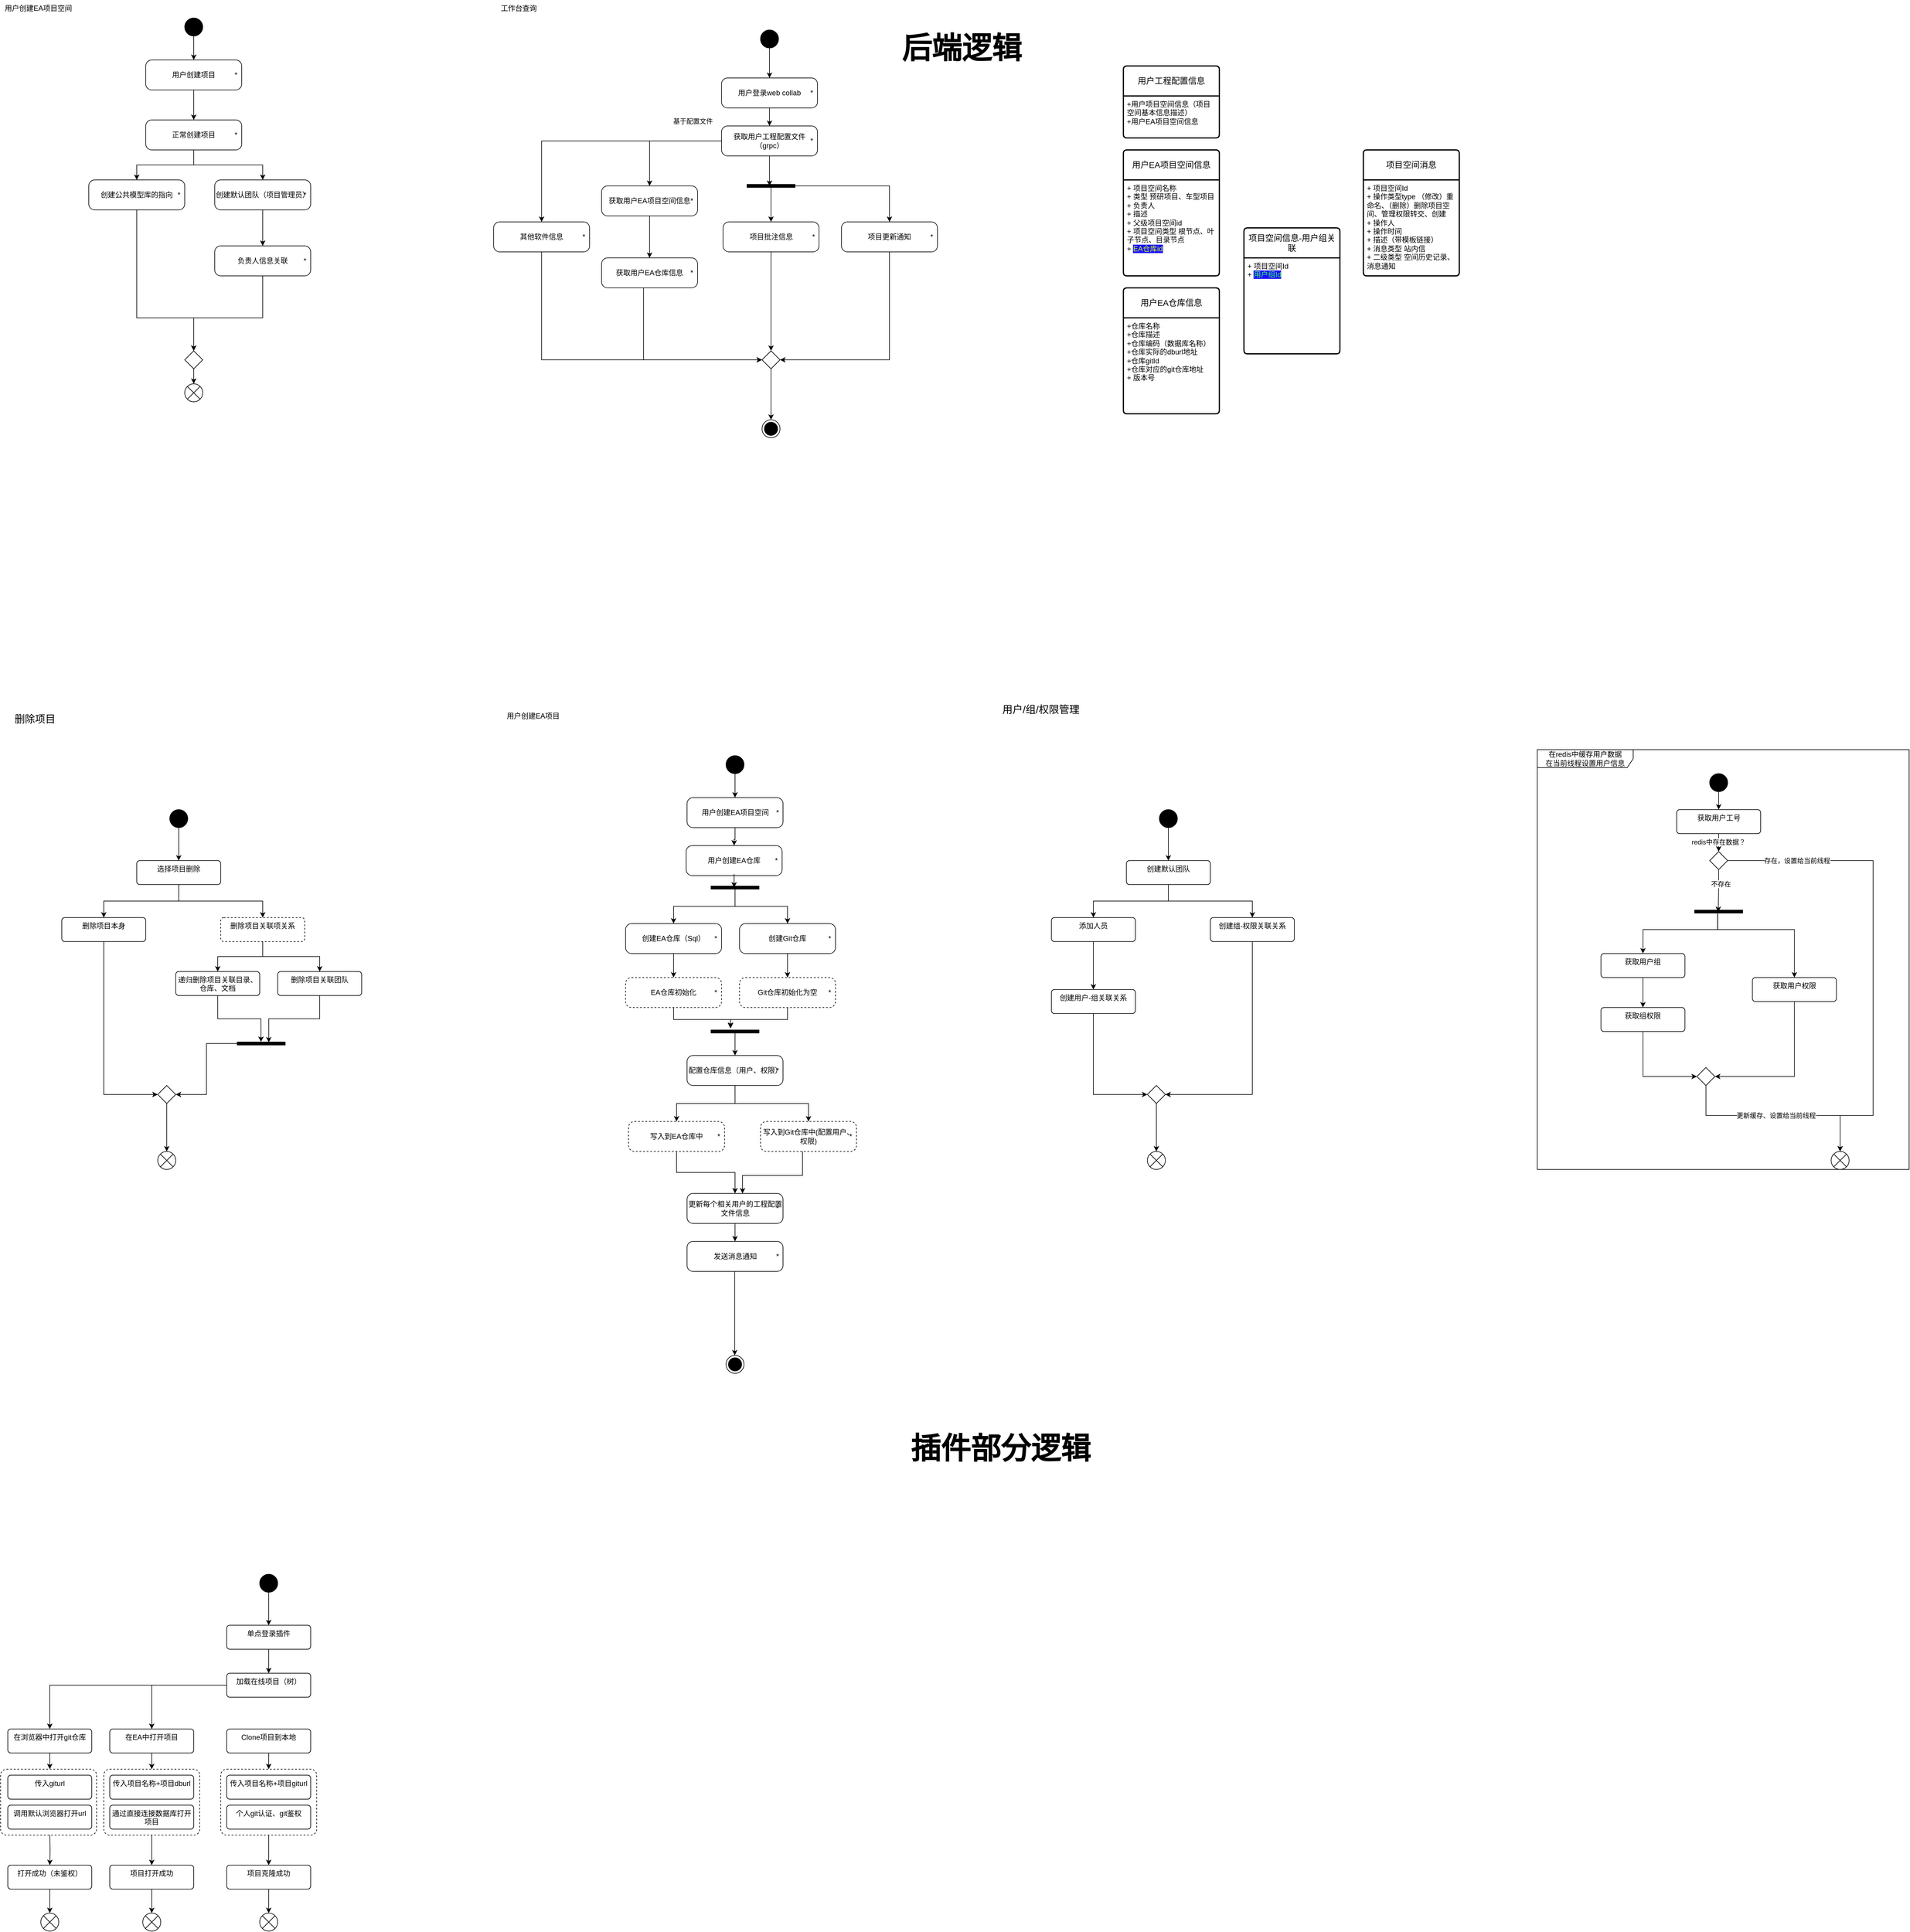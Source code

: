<mxfile version="26.0.16">
  <diagram name="第 1 页" id="YNdHfXmyiviY9QAdafFr">
    <mxGraphModel dx="3023" dy="798" grid="1" gridSize="10" guides="1" tooltips="1" connect="1" arrows="1" fold="1" page="1" pageScale="1" pageWidth="827" pageHeight="1169" math="0" shadow="0">
      <root>
        <mxCell id="0" />
        <mxCell id="1" parent="0" />
        <mxCell id="dU9nETvvk-x08kedzOwQ-32" style="edgeStyle=orthogonalEdgeStyle;rounded=0;orthogonalLoop=1;jettySize=auto;html=1;entryX=0.5;entryY=0;entryDx=0;entryDy=0;" edge="1" parent="1" source="dU9nETvvk-x08kedzOwQ-26" target="dU9nETvvk-x08kedzOwQ-30">
          <mxGeometry relative="1" as="geometry" />
        </mxCell>
        <mxCell id="dU9nETvvk-x08kedzOwQ-26" value="" style="html=1;align=center;verticalAlign=top;rounded=1;absoluteArcSize=1;arcSize=20;dashed=1;whiteSpace=wrap;" vertex="1" parent="1">
          <mxGeometry x="-660" y="2950" width="160" height="110" as="geometry" />
        </mxCell>
        <mxCell id="krMl-AVOp_0bmk9KP0Yk-16" style="edgeStyle=orthogonalEdgeStyle;rounded=0;orthogonalLoop=1;jettySize=auto;html=1;entryX=0.5;entryY=0;entryDx=0;entryDy=0;" parent="1" source="krMl-AVOp_0bmk9KP0Yk-4" target="krMl-AVOp_0bmk9KP0Yk-6" edge="1">
          <mxGeometry relative="1" as="geometry" />
        </mxCell>
        <mxCell id="krMl-AVOp_0bmk9KP0Yk-4" value="" style="ellipse;fillColor=strokeColor;html=1;" parent="1" vertex="1">
          <mxGeometry x="435" y="50" width="30" height="30" as="geometry" />
        </mxCell>
        <mxCell id="krMl-AVOp_0bmk9KP0Yk-17" style="edgeStyle=orthogonalEdgeStyle;rounded=0;orthogonalLoop=1;jettySize=auto;html=1;" parent="1" source="krMl-AVOp_0bmk9KP0Yk-6" target="krMl-AVOp_0bmk9KP0Yk-8" edge="1">
          <mxGeometry relative="1" as="geometry" />
        </mxCell>
        <mxCell id="krMl-AVOp_0bmk9KP0Yk-6" value="用户登录web collab" style="html=1;dashed=0;rounded=1;absoluteArcSize=1;arcSize=20;verticalAlign=middle;align=center;whiteSpace=wrap;" parent="1" vertex="1">
          <mxGeometry x="370" y="130" width="160" height="50" as="geometry" />
        </mxCell>
        <mxCell id="krMl-AVOp_0bmk9KP0Yk-7" value="*" style="text;resizeWidth=0;resizeHeight=0;points=[];part=1;verticalAlign=middle;align=center;html=1;" parent="krMl-AVOp_0bmk9KP0Yk-6" vertex="1">
          <mxGeometry x="1" y="0.5" width="20" height="20" relative="1" as="geometry">
            <mxPoint x="-20" y="-10" as="offset" />
          </mxGeometry>
        </mxCell>
        <mxCell id="krMl-AVOp_0bmk9KP0Yk-34" style="edgeStyle=orthogonalEdgeStyle;rounded=0;orthogonalLoop=1;jettySize=auto;html=1;" parent="1" source="krMl-AVOp_0bmk9KP0Yk-8" target="krMl-AVOp_0bmk9KP0Yk-30" edge="1">
          <mxGeometry relative="1" as="geometry" />
        </mxCell>
        <mxCell id="krMl-AVOp_0bmk9KP0Yk-8" value="获取用户工程配置文件（grpc）" style="html=1;dashed=0;rounded=1;absoluteArcSize=1;arcSize=20;verticalAlign=middle;align=center;whiteSpace=wrap;" parent="1" vertex="1">
          <mxGeometry x="370" y="210" width="160" height="50" as="geometry" />
        </mxCell>
        <mxCell id="krMl-AVOp_0bmk9KP0Yk-9" value="*" style="text;resizeWidth=0;resizeHeight=0;points=[];part=1;verticalAlign=middle;align=center;html=1;" parent="krMl-AVOp_0bmk9KP0Yk-8" vertex="1">
          <mxGeometry x="1" y="0.5" width="20" height="20" relative="1" as="geometry">
            <mxPoint x="-20" y="-10" as="offset" />
          </mxGeometry>
        </mxCell>
        <mxCell id="krMl-AVOp_0bmk9KP0Yk-38" style="edgeStyle=orthogonalEdgeStyle;rounded=0;orthogonalLoop=1;jettySize=auto;html=1;entryX=0;entryY=0.5;entryDx=0;entryDy=0;" parent="1" source="krMl-AVOp_0bmk9KP0Yk-10" target="krMl-AVOp_0bmk9KP0Yk-36" edge="1">
          <mxGeometry relative="1" as="geometry">
            <Array as="points">
              <mxPoint x="240" y="600" />
            </Array>
          </mxGeometry>
        </mxCell>
        <mxCell id="krMl-AVOp_0bmk9KP0Yk-10" value="获取用户EA仓库信息" style="html=1;dashed=0;rounded=1;absoluteArcSize=1;arcSize=20;verticalAlign=middle;align=center;whiteSpace=wrap;" parent="1" vertex="1">
          <mxGeometry x="170" y="430" width="160" height="50" as="geometry" />
        </mxCell>
        <mxCell id="krMl-AVOp_0bmk9KP0Yk-11" value="*" style="text;resizeWidth=0;resizeHeight=0;points=[];part=1;verticalAlign=middle;align=center;html=1;" parent="krMl-AVOp_0bmk9KP0Yk-10" vertex="1">
          <mxGeometry x="1" y="0.5" width="20" height="20" relative="1" as="geometry">
            <mxPoint x="-20" y="-10" as="offset" />
          </mxGeometry>
        </mxCell>
        <mxCell id="krMl-AVOp_0bmk9KP0Yk-12" value="用户EA仓库信息" style="swimlane;childLayout=stackLayout;horizontal=1;startSize=50;horizontalStack=0;rounded=1;fontSize=14;fontStyle=0;strokeWidth=2;resizeParent=0;resizeLast=1;shadow=0;dashed=0;align=center;arcSize=4;whiteSpace=wrap;html=1;" parent="1" vertex="1">
          <mxGeometry x="1040" y="480" width="160" height="210" as="geometry" />
        </mxCell>
        <mxCell id="krMl-AVOp_0bmk9KP0Yk-13" value="+仓库名称&lt;div&gt;+仓库描述&lt;br&gt;&lt;div&gt;+仓库编码（数据库名称）&lt;br&gt;+仓库实际的dburl地址&lt;/div&gt;&lt;div&gt;+仓库gitId&lt;br&gt;+仓库对应的git仓库地址&lt;div&gt;+ 版本号&lt;/div&gt;&lt;div&gt;&lt;br&gt;&lt;/div&gt;&lt;div&gt;&lt;div&gt;&lt;br&gt;&lt;/div&gt;&lt;/div&gt;&lt;/div&gt;&lt;/div&gt;" style="align=left;strokeColor=none;fillColor=none;spacingLeft=4;spacingRight=4;fontSize=12;verticalAlign=top;resizable=0;rotatable=0;part=1;html=1;whiteSpace=wrap;" parent="krMl-AVOp_0bmk9KP0Yk-12" vertex="1">
          <mxGeometry y="50" width="160" height="160" as="geometry" />
        </mxCell>
        <mxCell id="krMl-AVOp_0bmk9KP0Yk-14" value="用户工程配置信息" style="swimlane;childLayout=stackLayout;horizontal=1;startSize=50;horizontalStack=0;rounded=1;fontSize=14;fontStyle=0;strokeWidth=2;resizeParent=0;resizeLast=1;shadow=0;dashed=0;align=center;arcSize=4;whiteSpace=wrap;html=1;" parent="1" vertex="1">
          <mxGeometry x="1040" y="110" width="160" height="120" as="geometry" />
        </mxCell>
        <mxCell id="krMl-AVOp_0bmk9KP0Yk-15" value="+用户项目空间信息（项目空间基本信息描述）&lt;div&gt;+用户EA项目空间信息&lt;/div&gt;" style="align=left;strokeColor=none;fillColor=none;spacingLeft=4;spacingRight=4;fontSize=12;verticalAlign=top;resizable=0;rotatable=0;part=1;html=1;whiteSpace=wrap;" parent="krMl-AVOp_0bmk9KP0Yk-14" vertex="1">
          <mxGeometry y="50" width="160" height="70" as="geometry" />
        </mxCell>
        <mxCell id="krMl-AVOp_0bmk9KP0Yk-18" style="edgeStyle=orthogonalEdgeStyle;rounded=0;orthogonalLoop=1;jettySize=auto;html=1;entryX=0.5;entryY=0;entryDx=0;entryDy=0;" parent="1" source="krMl-AVOp_0bmk9KP0Yk-8" target="krMl-AVOp_0bmk9KP0Yk-80" edge="1">
          <mxGeometry relative="1" as="geometry" />
        </mxCell>
        <mxCell id="krMl-AVOp_0bmk9KP0Yk-19" value="基于配置文件" style="edgeLabel;html=1;align=center;verticalAlign=middle;resizable=0;points=[];" parent="krMl-AVOp_0bmk9KP0Yk-18" vertex="1" connectable="0">
          <mxGeometry x="0.157" y="-2" relative="1" as="geometry">
            <mxPoint x="65" y="-31" as="offset" />
          </mxGeometry>
        </mxCell>
        <mxCell id="krMl-AVOp_0bmk9KP0Yk-24" style="edgeStyle=orthogonalEdgeStyle;rounded=0;orthogonalLoop=1;jettySize=auto;html=1;entryX=0.5;entryY=0;entryDx=0;entryDy=0;" parent="1" source="krMl-AVOp_0bmk9KP0Yk-20" target="krMl-AVOp_0bmk9KP0Yk-22" edge="1">
          <mxGeometry relative="1" as="geometry" />
        </mxCell>
        <mxCell id="krMl-AVOp_0bmk9KP0Yk-27" style="edgeStyle=orthogonalEdgeStyle;rounded=0;orthogonalLoop=1;jettySize=auto;html=1;entryX=0.5;entryY=0;entryDx=0;entryDy=0;" parent="1" source="krMl-AVOp_0bmk9KP0Yk-20" target="krMl-AVOp_0bmk9KP0Yk-25" edge="1">
          <mxGeometry relative="1" as="geometry" />
        </mxCell>
        <mxCell id="krMl-AVOp_0bmk9KP0Yk-20" value="" style="html=1;points=[];perimeter=orthogonalPerimeter;fillColor=strokeColor;rotation=90;" parent="1" vertex="1">
          <mxGeometry x="450" y="270" width="5" height="80" as="geometry" />
        </mxCell>
        <mxCell id="krMl-AVOp_0bmk9KP0Yk-21" style="edgeStyle=orthogonalEdgeStyle;rounded=0;orthogonalLoop=1;jettySize=auto;html=1;entryX=0.5;entryY=0.531;entryDx=0;entryDy=0;entryPerimeter=0;" parent="1" source="krMl-AVOp_0bmk9KP0Yk-8" target="krMl-AVOp_0bmk9KP0Yk-20" edge="1">
          <mxGeometry relative="1" as="geometry" />
        </mxCell>
        <mxCell id="krMl-AVOp_0bmk9KP0Yk-39" style="edgeStyle=orthogonalEdgeStyle;rounded=0;orthogonalLoop=1;jettySize=auto;html=1;entryX=0.5;entryY=0;entryDx=0;entryDy=0;" parent="1" source="krMl-AVOp_0bmk9KP0Yk-22" target="krMl-AVOp_0bmk9KP0Yk-36" edge="1">
          <mxGeometry relative="1" as="geometry" />
        </mxCell>
        <mxCell id="krMl-AVOp_0bmk9KP0Yk-22" value="项目批注信息" style="html=1;dashed=0;rounded=1;absoluteArcSize=1;arcSize=20;verticalAlign=middle;align=center;whiteSpace=wrap;" parent="1" vertex="1">
          <mxGeometry x="372.5" y="370" width="160" height="50" as="geometry" />
        </mxCell>
        <mxCell id="krMl-AVOp_0bmk9KP0Yk-23" value="*" style="text;resizeWidth=0;resizeHeight=0;points=[];part=1;verticalAlign=middle;align=center;html=1;" parent="krMl-AVOp_0bmk9KP0Yk-22" vertex="1">
          <mxGeometry x="1" y="0.5" width="20" height="20" relative="1" as="geometry">
            <mxPoint x="-20" y="-10" as="offset" />
          </mxGeometry>
        </mxCell>
        <mxCell id="krMl-AVOp_0bmk9KP0Yk-40" style="edgeStyle=orthogonalEdgeStyle;rounded=0;orthogonalLoop=1;jettySize=auto;html=1;entryX=1;entryY=0.5;entryDx=0;entryDy=0;" parent="1" source="krMl-AVOp_0bmk9KP0Yk-25" target="krMl-AVOp_0bmk9KP0Yk-36" edge="1">
          <mxGeometry relative="1" as="geometry">
            <Array as="points">
              <mxPoint x="650" y="600" />
            </Array>
          </mxGeometry>
        </mxCell>
        <mxCell id="krMl-AVOp_0bmk9KP0Yk-25" value="项目更新通知" style="html=1;dashed=0;rounded=1;absoluteArcSize=1;arcSize=20;verticalAlign=middle;align=center;whiteSpace=wrap;" parent="1" vertex="1">
          <mxGeometry x="570" y="370" width="160" height="50" as="geometry" />
        </mxCell>
        <mxCell id="krMl-AVOp_0bmk9KP0Yk-26" value="*" style="text;resizeWidth=0;resizeHeight=0;points=[];part=1;verticalAlign=middle;align=center;html=1;" parent="krMl-AVOp_0bmk9KP0Yk-25" vertex="1">
          <mxGeometry x="1" y="0.5" width="20" height="20" relative="1" as="geometry">
            <mxPoint x="-20" y="-10" as="offset" />
          </mxGeometry>
        </mxCell>
        <mxCell id="krMl-AVOp_0bmk9KP0Yk-58" style="edgeStyle=orthogonalEdgeStyle;rounded=0;orthogonalLoop=1;jettySize=auto;html=1;entryX=0.5;entryY=0;entryDx=0;entryDy=0;" parent="1" source="krMl-AVOp_0bmk9KP0Yk-28" target="krMl-AVOp_0bmk9KP0Yk-85" edge="1">
          <mxGeometry relative="1" as="geometry" />
        </mxCell>
        <mxCell id="krMl-AVOp_0bmk9KP0Yk-28" value="" style="ellipse;fillColor=strokeColor;html=1;" parent="1" vertex="1">
          <mxGeometry x="377.5" y="1260" width="30" height="30" as="geometry" />
        </mxCell>
        <mxCell id="krMl-AVOp_0bmk9KP0Yk-37" style="edgeStyle=orthogonalEdgeStyle;rounded=0;orthogonalLoop=1;jettySize=auto;html=1;entryX=0;entryY=0.5;entryDx=0;entryDy=0;" parent="1" source="krMl-AVOp_0bmk9KP0Yk-30" target="krMl-AVOp_0bmk9KP0Yk-36" edge="1">
          <mxGeometry relative="1" as="geometry">
            <Array as="points">
              <mxPoint x="70" y="600" />
            </Array>
          </mxGeometry>
        </mxCell>
        <mxCell id="krMl-AVOp_0bmk9KP0Yk-30" value="其他软件信息" style="html=1;dashed=0;rounded=1;absoluteArcSize=1;arcSize=20;verticalAlign=middle;align=center;whiteSpace=wrap;" parent="1" vertex="1">
          <mxGeometry x="-10" y="370" width="160" height="50" as="geometry" />
        </mxCell>
        <mxCell id="krMl-AVOp_0bmk9KP0Yk-31" value="*" style="text;resizeWidth=0;resizeHeight=0;points=[];part=1;verticalAlign=middle;align=center;html=1;" parent="krMl-AVOp_0bmk9KP0Yk-30" vertex="1">
          <mxGeometry x="1" y="0.5" width="20" height="20" relative="1" as="geometry">
            <mxPoint x="-20" y="-10" as="offset" />
          </mxGeometry>
        </mxCell>
        <mxCell id="krMl-AVOp_0bmk9KP0Yk-35" value="" style="ellipse;html=1;shape=endState;fillColor=strokeColor;" parent="1" vertex="1">
          <mxGeometry x="437.5" y="700" width="30" height="30" as="geometry" />
        </mxCell>
        <mxCell id="krMl-AVOp_0bmk9KP0Yk-41" style="edgeStyle=orthogonalEdgeStyle;rounded=0;orthogonalLoop=1;jettySize=auto;html=1;" parent="1" source="krMl-AVOp_0bmk9KP0Yk-36" target="krMl-AVOp_0bmk9KP0Yk-35" edge="1">
          <mxGeometry relative="1" as="geometry" />
        </mxCell>
        <mxCell id="krMl-AVOp_0bmk9KP0Yk-36" value="" style="rhombus;" parent="1" vertex="1">
          <mxGeometry x="437.5" y="585" width="30" height="30" as="geometry" />
        </mxCell>
        <mxCell id="krMl-AVOp_0bmk9KP0Yk-43" value="用户创建EA仓库" style="html=1;dashed=0;rounded=1;absoluteArcSize=1;arcSize=20;verticalAlign=middle;align=center;whiteSpace=wrap;" parent="1" vertex="1">
          <mxGeometry x="311" y="1410" width="160" height="50" as="geometry" />
        </mxCell>
        <mxCell id="krMl-AVOp_0bmk9KP0Yk-44" value="*" style="text;resizeWidth=0;resizeHeight=0;points=[];part=1;verticalAlign=middle;align=center;html=1;" parent="krMl-AVOp_0bmk9KP0Yk-43" vertex="1">
          <mxGeometry x="1" y="0.5" width="20" height="20" relative="1" as="geometry">
            <mxPoint x="-20" y="-10" as="offset" />
          </mxGeometry>
        </mxCell>
        <mxCell id="krMl-AVOp_0bmk9KP0Yk-60" style="edgeStyle=orthogonalEdgeStyle;rounded=0;orthogonalLoop=1;jettySize=auto;html=1;entryX=0.5;entryY=0;entryDx=0;entryDy=0;" parent="1" source="krMl-AVOp_0bmk9KP0Yk-45" target="krMl-AVOp_0bmk9KP0Yk-46" edge="1">
          <mxGeometry relative="1" as="geometry" />
        </mxCell>
        <mxCell id="krMl-AVOp_0bmk9KP0Yk-61" style="edgeStyle=orthogonalEdgeStyle;rounded=0;orthogonalLoop=1;jettySize=auto;html=1;entryX=0.5;entryY=0;entryDx=0;entryDy=0;" parent="1" source="krMl-AVOp_0bmk9KP0Yk-45" target="krMl-AVOp_0bmk9KP0Yk-48" edge="1">
          <mxGeometry relative="1" as="geometry" />
        </mxCell>
        <mxCell id="krMl-AVOp_0bmk9KP0Yk-45" value="" style="html=1;points=[];perimeter=orthogonalPerimeter;fillColor=strokeColor;rotation=90;" parent="1" vertex="1">
          <mxGeometry x="390" y="1440" width="5" height="80" as="geometry" />
        </mxCell>
        <mxCell id="krMl-AVOp_0bmk9KP0Yk-62" style="edgeStyle=orthogonalEdgeStyle;rounded=0;orthogonalLoop=1;jettySize=auto;html=1;" parent="1" source="krMl-AVOp_0bmk9KP0Yk-46" target="krMl-AVOp_0bmk9KP0Yk-52" edge="1">
          <mxGeometry relative="1" as="geometry" />
        </mxCell>
        <mxCell id="krMl-AVOp_0bmk9KP0Yk-46" value="创建EA仓库（Sql）" style="html=1;dashed=0;rounded=1;absoluteArcSize=1;arcSize=20;verticalAlign=middle;align=center;whiteSpace=wrap;" parent="1" vertex="1">
          <mxGeometry x="210" y="1540" width="160" height="50" as="geometry" />
        </mxCell>
        <mxCell id="krMl-AVOp_0bmk9KP0Yk-47" value="*" style="text;resizeWidth=0;resizeHeight=0;points=[];part=1;verticalAlign=middle;align=center;html=1;" parent="krMl-AVOp_0bmk9KP0Yk-46" vertex="1">
          <mxGeometry x="1" y="0.5" width="20" height="20" relative="1" as="geometry">
            <mxPoint x="-20" y="-10" as="offset" />
          </mxGeometry>
        </mxCell>
        <mxCell id="krMl-AVOp_0bmk9KP0Yk-63" style="edgeStyle=orthogonalEdgeStyle;rounded=0;orthogonalLoop=1;jettySize=auto;html=1;entryX=0.5;entryY=0;entryDx=0;entryDy=0;" parent="1" source="krMl-AVOp_0bmk9KP0Yk-48" target="krMl-AVOp_0bmk9KP0Yk-54" edge="1">
          <mxGeometry relative="1" as="geometry" />
        </mxCell>
        <mxCell id="krMl-AVOp_0bmk9KP0Yk-48" value="创建Git仓库" style="html=1;dashed=0;rounded=1;absoluteArcSize=1;arcSize=20;verticalAlign=middle;align=center;whiteSpace=wrap;" parent="1" vertex="1">
          <mxGeometry x="400" y="1540" width="160" height="50" as="geometry" />
        </mxCell>
        <mxCell id="krMl-AVOp_0bmk9KP0Yk-49" value="*" style="text;resizeWidth=0;resizeHeight=0;points=[];part=1;verticalAlign=middle;align=center;html=1;" parent="krMl-AVOp_0bmk9KP0Yk-48" vertex="1">
          <mxGeometry x="1" y="0.5" width="20" height="20" relative="1" as="geometry">
            <mxPoint x="-20" y="-10" as="offset" />
          </mxGeometry>
        </mxCell>
        <mxCell id="krMl-AVOp_0bmk9KP0Yk-71" style="edgeStyle=orthogonalEdgeStyle;rounded=0;orthogonalLoop=1;jettySize=auto;html=1;entryX=0.5;entryY=0;entryDx=0;entryDy=0;" parent="1" source="krMl-AVOp_0bmk9KP0Yk-50" target="krMl-AVOp_0bmk9KP0Yk-67" edge="1">
          <mxGeometry relative="1" as="geometry" />
        </mxCell>
        <mxCell id="krMl-AVOp_0bmk9KP0Yk-72" style="edgeStyle=orthogonalEdgeStyle;rounded=0;orthogonalLoop=1;jettySize=auto;html=1;entryX=0.5;entryY=0;entryDx=0;entryDy=0;" parent="1" source="krMl-AVOp_0bmk9KP0Yk-50" target="krMl-AVOp_0bmk9KP0Yk-69" edge="1">
          <mxGeometry relative="1" as="geometry" />
        </mxCell>
        <mxCell id="krMl-AVOp_0bmk9KP0Yk-50" value="配置仓库信息（用户、权限）" style="html=1;dashed=0;rounded=1;absoluteArcSize=1;arcSize=20;verticalAlign=middle;align=center;whiteSpace=wrap;" parent="1" vertex="1">
          <mxGeometry x="312.5" y="1760" width="160" height="50" as="geometry" />
        </mxCell>
        <mxCell id="krMl-AVOp_0bmk9KP0Yk-51" value="*" style="text;resizeWidth=0;resizeHeight=0;points=[];part=1;verticalAlign=middle;align=center;html=1;" parent="krMl-AVOp_0bmk9KP0Yk-50" vertex="1">
          <mxGeometry x="1" y="0.5" width="20" height="20" relative="1" as="geometry">
            <mxPoint x="-20" y="-10" as="offset" />
          </mxGeometry>
        </mxCell>
        <mxCell id="krMl-AVOp_0bmk9KP0Yk-52" value="EA仓库初始化" style="html=1;dashed=1;rounded=1;absoluteArcSize=1;arcSize=20;verticalAlign=middle;align=center;whiteSpace=wrap;" parent="1" vertex="1">
          <mxGeometry x="210" y="1630" width="160" height="50" as="geometry" />
        </mxCell>
        <mxCell id="krMl-AVOp_0bmk9KP0Yk-53" value="*" style="text;resizeWidth=0;resizeHeight=0;points=[];part=1;verticalAlign=middle;align=center;html=1;dashed=1;" parent="krMl-AVOp_0bmk9KP0Yk-52" vertex="1">
          <mxGeometry x="1" y="0.5" width="20" height="20" relative="1" as="geometry">
            <mxPoint x="-20" y="-10" as="offset" />
          </mxGeometry>
        </mxCell>
        <mxCell id="krMl-AVOp_0bmk9KP0Yk-54" value="Git仓库初始化为空" style="html=1;dashed=1;rounded=1;absoluteArcSize=1;arcSize=20;verticalAlign=middle;align=center;whiteSpace=wrap;" parent="1" vertex="1">
          <mxGeometry x="400" y="1630" width="160" height="50" as="geometry" />
        </mxCell>
        <mxCell id="krMl-AVOp_0bmk9KP0Yk-55" value="*" style="text;resizeWidth=0;resizeHeight=0;points=[];part=1;verticalAlign=middle;align=center;html=1;dashed=1;" parent="krMl-AVOp_0bmk9KP0Yk-54" vertex="1">
          <mxGeometry x="1" y="0.5" width="20" height="20" relative="1" as="geometry">
            <mxPoint x="-20" y="-10" as="offset" />
          </mxGeometry>
        </mxCell>
        <mxCell id="krMl-AVOp_0bmk9KP0Yk-66" style="edgeStyle=orthogonalEdgeStyle;rounded=0;orthogonalLoop=1;jettySize=auto;html=1;entryX=0.5;entryY=0;entryDx=0;entryDy=0;" parent="1" source="krMl-AVOp_0bmk9KP0Yk-56" target="krMl-AVOp_0bmk9KP0Yk-50" edge="1">
          <mxGeometry relative="1" as="geometry" />
        </mxCell>
        <mxCell id="krMl-AVOp_0bmk9KP0Yk-56" value="" style="html=1;points=[];perimeter=orthogonalPerimeter;fillColor=strokeColor;rotation=90;" parent="1" vertex="1">
          <mxGeometry x="390" y="1680" width="5" height="80" as="geometry" />
        </mxCell>
        <mxCell id="krMl-AVOp_0bmk9KP0Yk-59" style="edgeStyle=orthogonalEdgeStyle;rounded=0;orthogonalLoop=1;jettySize=auto;html=1;entryX=0.5;entryY=0.519;entryDx=0;entryDy=0;entryPerimeter=0;" parent="1" source="krMl-AVOp_0bmk9KP0Yk-43" target="krMl-AVOp_0bmk9KP0Yk-45" edge="1">
          <mxGeometry relative="1" as="geometry" />
        </mxCell>
        <mxCell id="krMl-AVOp_0bmk9KP0Yk-64" style="edgeStyle=orthogonalEdgeStyle;rounded=0;orthogonalLoop=1;jettySize=auto;html=1;entryX=-0.5;entryY=0.594;entryDx=0;entryDy=0;entryPerimeter=0;" parent="1" source="krMl-AVOp_0bmk9KP0Yk-52" target="krMl-AVOp_0bmk9KP0Yk-56" edge="1">
          <mxGeometry relative="1" as="geometry" />
        </mxCell>
        <mxCell id="krMl-AVOp_0bmk9KP0Yk-65" style="edgeStyle=orthogonalEdgeStyle;rounded=0;orthogonalLoop=1;jettySize=auto;html=1;entryX=-0.7;entryY=0.594;entryDx=0;entryDy=0;entryPerimeter=0;" parent="1" source="krMl-AVOp_0bmk9KP0Yk-54" target="krMl-AVOp_0bmk9KP0Yk-56" edge="1">
          <mxGeometry relative="1" as="geometry" />
        </mxCell>
        <mxCell id="krMl-AVOp_0bmk9KP0Yk-75" style="edgeStyle=orthogonalEdgeStyle;rounded=0;orthogonalLoop=1;jettySize=auto;html=1;" parent="1" source="krMl-AVOp_0bmk9KP0Yk-67" target="krMl-AVOp_0bmk9KP0Yk-73" edge="1">
          <mxGeometry relative="1" as="geometry" />
        </mxCell>
        <mxCell id="krMl-AVOp_0bmk9KP0Yk-67" value="写入到EA仓库中" style="html=1;dashed=1;rounded=1;absoluteArcSize=1;arcSize=20;verticalAlign=middle;align=center;whiteSpace=wrap;" parent="1" vertex="1">
          <mxGeometry x="215" y="1870" width="160" height="50" as="geometry" />
        </mxCell>
        <mxCell id="krMl-AVOp_0bmk9KP0Yk-68" value="*" style="text;resizeWidth=0;resizeHeight=0;points=[];part=1;verticalAlign=middle;align=center;html=1;dashed=1;" parent="krMl-AVOp_0bmk9KP0Yk-67" vertex="1">
          <mxGeometry x="1" y="0.5" width="20" height="20" relative="1" as="geometry">
            <mxPoint x="-20" y="-10" as="offset" />
          </mxGeometry>
        </mxCell>
        <mxCell id="krMl-AVOp_0bmk9KP0Yk-76" style="edgeStyle=orthogonalEdgeStyle;rounded=0;orthogonalLoop=1;jettySize=auto;html=1;" parent="1" source="krMl-AVOp_0bmk9KP0Yk-69" edge="1">
          <mxGeometry relative="1" as="geometry">
            <mxPoint x="405.0" y="1990" as="targetPoint" />
            <Array as="points">
              <mxPoint x="505" y="1960" />
              <mxPoint x="405" y="1960" />
            </Array>
          </mxGeometry>
        </mxCell>
        <mxCell id="krMl-AVOp_0bmk9KP0Yk-69" value="写入到Git仓库中(配置用户、权限)" style="html=1;dashed=1;rounded=1;absoluteArcSize=1;arcSize=20;verticalAlign=middle;align=center;whiteSpace=wrap;" parent="1" vertex="1">
          <mxGeometry x="435" y="1870" width="160" height="50" as="geometry" />
        </mxCell>
        <mxCell id="krMl-AVOp_0bmk9KP0Yk-70" value="*" style="text;resizeWidth=0;resizeHeight=0;points=[];part=1;verticalAlign=middle;align=center;html=1;dashed=1;" parent="krMl-AVOp_0bmk9KP0Yk-69" vertex="1">
          <mxGeometry x="1" y="0.5" width="20" height="20" relative="1" as="geometry">
            <mxPoint x="-20" y="-10" as="offset" />
          </mxGeometry>
        </mxCell>
        <mxCell id="krMl-AVOp_0bmk9KP0Yk-78" style="edgeStyle=orthogonalEdgeStyle;rounded=0;orthogonalLoop=1;jettySize=auto;html=1;entryX=0.5;entryY=0;entryDx=0;entryDy=0;" parent="1" source="krMl-AVOp_0bmk9KP0Yk-73" target="_5v5E0PLDqo6i5ZXU9i_-52" edge="1">
          <mxGeometry relative="1" as="geometry" />
        </mxCell>
        <mxCell id="krMl-AVOp_0bmk9KP0Yk-73" value="更新每个相关用户的工程配置文件信息" style="html=1;dashed=0;rounded=1;absoluteArcSize=1;arcSize=20;verticalAlign=middle;align=center;whiteSpace=wrap;" parent="1" vertex="1">
          <mxGeometry x="312.5" y="1990" width="160" height="50" as="geometry" />
        </mxCell>
        <mxCell id="krMl-AVOp_0bmk9KP0Yk-74" value="*" style="text;resizeWidth=0;resizeHeight=0;points=[];part=1;verticalAlign=middle;align=center;html=1;" parent="krMl-AVOp_0bmk9KP0Yk-73" vertex="1">
          <mxGeometry x="1" y="0.5" width="20" height="20" relative="1" as="geometry">
            <mxPoint x="-20" y="-10" as="offset" />
          </mxGeometry>
        </mxCell>
        <mxCell id="krMl-AVOp_0bmk9KP0Yk-77" value="" style="ellipse;html=1;shape=endState;fillColor=strokeColor;" parent="1" vertex="1">
          <mxGeometry x="377.5" y="2260" width="30" height="30" as="geometry" />
        </mxCell>
        <mxCell id="krMl-AVOp_0bmk9KP0Yk-82" style="edgeStyle=orthogonalEdgeStyle;rounded=0;orthogonalLoop=1;jettySize=auto;html=1;" parent="1" source="krMl-AVOp_0bmk9KP0Yk-80" target="krMl-AVOp_0bmk9KP0Yk-10" edge="1">
          <mxGeometry relative="1" as="geometry" />
        </mxCell>
        <mxCell id="krMl-AVOp_0bmk9KP0Yk-80" value="获取用户EA项目空间信息" style="html=1;dashed=0;rounded=1;absoluteArcSize=1;arcSize=20;verticalAlign=middle;align=center;whiteSpace=wrap;" parent="1" vertex="1">
          <mxGeometry x="170" y="310" width="160" height="50" as="geometry" />
        </mxCell>
        <mxCell id="krMl-AVOp_0bmk9KP0Yk-81" value="*" style="text;resizeWidth=0;resizeHeight=0;points=[];part=1;verticalAlign=middle;align=center;html=1;" parent="krMl-AVOp_0bmk9KP0Yk-80" vertex="1">
          <mxGeometry x="1" y="0.5" width="20" height="20" relative="1" as="geometry">
            <mxPoint x="-20" y="-10" as="offset" />
          </mxGeometry>
        </mxCell>
        <mxCell id="krMl-AVOp_0bmk9KP0Yk-83" value="用户EA项目空间信息" style="swimlane;childLayout=stackLayout;horizontal=1;startSize=50;horizontalStack=0;rounded=1;fontSize=14;fontStyle=0;strokeWidth=2;resizeParent=0;resizeLast=1;shadow=0;dashed=0;align=center;arcSize=4;whiteSpace=wrap;html=1;" parent="1" vertex="1">
          <mxGeometry x="1040" y="250" width="160" height="210" as="geometry" />
        </mxCell>
        <mxCell id="krMl-AVOp_0bmk9KP0Yk-84" value="+ 项目空间名称&lt;div&gt;+ 类型 预研项目、车型项目&lt;/div&gt;&lt;div&gt;+ 负责人&lt;/div&gt;&lt;div&gt;+ 描述&lt;/div&gt;&lt;div&gt;+ 父级项目空间id&lt;/div&gt;&lt;div&gt;+ 项目空间类型 根节点、叶子节点、目录节点&lt;/div&gt;&lt;div&gt;+ &lt;font style=&quot;color: rgb(195, 255, 30); background-color: rgb(28, 12, 255);&quot;&gt;EA仓库id&lt;/font&gt;&lt;br&gt;&lt;div&gt;&lt;div&gt;&lt;br&gt;&lt;/div&gt;&lt;/div&gt;&lt;/div&gt;" style="align=left;strokeColor=none;fillColor=none;spacingLeft=4;spacingRight=4;fontSize=12;verticalAlign=top;resizable=0;rotatable=0;part=1;html=1;whiteSpace=wrap;" parent="krMl-AVOp_0bmk9KP0Yk-83" vertex="1">
          <mxGeometry y="50" width="160" height="160" as="geometry" />
        </mxCell>
        <mxCell id="krMl-AVOp_0bmk9KP0Yk-87" style="edgeStyle=orthogonalEdgeStyle;rounded=0;orthogonalLoop=1;jettySize=auto;html=1;entryX=0.5;entryY=0;entryDx=0;entryDy=0;" parent="1" source="krMl-AVOp_0bmk9KP0Yk-85" target="krMl-AVOp_0bmk9KP0Yk-43" edge="1">
          <mxGeometry relative="1" as="geometry" />
        </mxCell>
        <mxCell id="krMl-AVOp_0bmk9KP0Yk-85" value="用户创建EA项目空间" style="html=1;dashed=0;rounded=1;absoluteArcSize=1;arcSize=20;verticalAlign=middle;align=center;whiteSpace=wrap;" parent="1" vertex="1">
          <mxGeometry x="312.5" y="1330" width="160" height="50" as="geometry" />
        </mxCell>
        <mxCell id="krMl-AVOp_0bmk9KP0Yk-86" value="*" style="text;resizeWidth=0;resizeHeight=0;points=[];part=1;verticalAlign=middle;align=center;html=1;" parent="krMl-AVOp_0bmk9KP0Yk-85" vertex="1">
          <mxGeometry x="1" y="0.5" width="20" height="20" relative="1" as="geometry">
            <mxPoint x="-20" y="-10" as="offset" />
          </mxGeometry>
        </mxCell>
        <mxCell id="krMl-AVOp_0bmk9KP0Yk-88" value="项目空间信息-用户组关联" style="swimlane;childLayout=stackLayout;horizontal=1;startSize=50;horizontalStack=0;rounded=1;fontSize=14;fontStyle=0;strokeWidth=2;resizeParent=0;resizeLast=1;shadow=0;dashed=0;align=center;arcSize=4;whiteSpace=wrap;html=1;" parent="1" vertex="1">
          <mxGeometry x="1241" y="380" width="160" height="210" as="geometry" />
        </mxCell>
        <mxCell id="krMl-AVOp_0bmk9KP0Yk-89" value="&lt;div&gt;&lt;div&gt;&lt;div&gt;+ 项目空间Id&lt;/div&gt;&lt;/div&gt;&lt;/div&gt;&lt;div&gt;+ &lt;span style=&quot;background-color: rgb(28, 12, 255);&quot;&gt;&lt;font style=&quot;color: rgb(58, 255, 91);&quot;&gt;用户组Id&lt;/font&gt;&lt;/span&gt;&lt;/div&gt;" style="align=left;strokeColor=none;fillColor=none;spacingLeft=4;spacingRight=4;fontSize=12;verticalAlign=top;resizable=0;rotatable=0;part=1;html=1;whiteSpace=wrap;" parent="krMl-AVOp_0bmk9KP0Yk-88" vertex="1">
          <mxGeometry y="50" width="160" height="160" as="geometry" />
        </mxCell>
        <mxCell id="krMl-AVOp_0bmk9KP0Yk-90" value="项目空间消息" style="swimlane;childLayout=stackLayout;horizontal=1;startSize=50;horizontalStack=0;rounded=1;fontSize=14;fontStyle=0;strokeWidth=2;resizeParent=0;resizeLast=1;shadow=0;dashed=0;align=center;arcSize=4;whiteSpace=wrap;html=1;" parent="1" vertex="1">
          <mxGeometry x="1440" y="250" width="160" height="210" as="geometry" />
        </mxCell>
        <mxCell id="krMl-AVOp_0bmk9KP0Yk-91" value="&lt;div&gt;&lt;div&gt;&lt;div&gt;+ 项目空间Id&lt;/div&gt;&lt;/div&gt;&lt;/div&gt;&lt;div&gt;+ 操作类型type （修改）重命名、（删除）删除项目空间、管理权限转交、创建&lt;/div&gt;&lt;div&gt;+ 操作人&lt;/div&gt;&lt;div&gt;+ 操作时间&lt;/div&gt;&lt;div&gt;+ 描述（带模板链接）&lt;/div&gt;&lt;div&gt;+ 消息类型 站内信&lt;/div&gt;&lt;div&gt;+ 二级类型 空间历史记录、消息通知&amp;nbsp;&lt;/div&gt;" style="align=left;strokeColor=none;fillColor=none;spacingLeft=4;spacingRight=4;fontSize=12;verticalAlign=top;resizable=0;rotatable=0;part=1;html=1;whiteSpace=wrap;" parent="krMl-AVOp_0bmk9KP0Yk-90" vertex="1">
          <mxGeometry y="50" width="160" height="160" as="geometry" />
        </mxCell>
        <mxCell id="_5v5E0PLDqo6i5ZXU9i_-49" style="edgeStyle=orthogonalEdgeStyle;rounded=0;orthogonalLoop=1;jettySize=auto;html=1;entryX=0.5;entryY=0;entryDx=0;entryDy=0;" parent="1" source="_5v5E0PLDqo6i5ZXU9i_-1" target="_5v5E0PLDqo6i5ZXU9i_-3" edge="1">
          <mxGeometry relative="1" as="geometry" />
        </mxCell>
        <mxCell id="_5v5E0PLDqo6i5ZXU9i_-1" value="" style="ellipse;fillColor=strokeColor;html=1;" parent="1" vertex="1">
          <mxGeometry x="-550" y="1350" width="30" height="30" as="geometry" />
        </mxCell>
        <mxCell id="_5v5E0PLDqo6i5ZXU9i_-2" value="删除项目" style="text;html=1;align=center;verticalAlign=middle;resizable=0;points=[];autosize=1;strokeColor=none;fillColor=none;fontSize=17;" parent="1" vertex="1">
          <mxGeometry x="-820" y="1185" width="90" height="30" as="geometry" />
        </mxCell>
        <mxCell id="_5v5E0PLDqo6i5ZXU9i_-6" style="edgeStyle=orthogonalEdgeStyle;rounded=0;orthogonalLoop=1;jettySize=auto;html=1;entryX=0.5;entryY=0;entryDx=0;entryDy=0;" parent="1" source="_5v5E0PLDqo6i5ZXU9i_-3" target="_5v5E0PLDqo6i5ZXU9i_-4" edge="1">
          <mxGeometry relative="1" as="geometry" />
        </mxCell>
        <mxCell id="_5v5E0PLDqo6i5ZXU9i_-7" style="edgeStyle=orthogonalEdgeStyle;rounded=0;orthogonalLoop=1;jettySize=auto;html=1;entryX=0.5;entryY=0;entryDx=0;entryDy=0;" parent="1" source="_5v5E0PLDqo6i5ZXU9i_-3" target="_5v5E0PLDqo6i5ZXU9i_-5" edge="1">
          <mxGeometry relative="1" as="geometry" />
        </mxCell>
        <mxCell id="_5v5E0PLDqo6i5ZXU9i_-3" value="选择项目删除" style="html=1;align=center;verticalAlign=top;rounded=1;absoluteArcSize=1;arcSize=10;dashed=0;whiteSpace=wrap;" parent="1" vertex="1">
          <mxGeometry x="-605" y="1435" width="140" height="40" as="geometry" />
        </mxCell>
        <mxCell id="_5v5E0PLDqo6i5ZXU9i_-46" style="edgeStyle=orthogonalEdgeStyle;rounded=0;orthogonalLoop=1;jettySize=auto;html=1;entryX=0;entryY=0.5;entryDx=0;entryDy=0;" parent="1" source="_5v5E0PLDqo6i5ZXU9i_-4" target="_5v5E0PLDqo6i5ZXU9i_-40" edge="1">
          <mxGeometry relative="1" as="geometry">
            <Array as="points">
              <mxPoint x="-660" y="1825" />
            </Array>
          </mxGeometry>
        </mxCell>
        <mxCell id="_5v5E0PLDqo6i5ZXU9i_-4" value="删除项目本身" style="html=1;align=center;verticalAlign=top;rounded=1;absoluteArcSize=1;arcSize=10;dashed=0;whiteSpace=wrap;" parent="1" vertex="1">
          <mxGeometry x="-730" y="1530" width="140" height="40" as="geometry" />
        </mxCell>
        <mxCell id="_5v5E0PLDqo6i5ZXU9i_-11" style="edgeStyle=orthogonalEdgeStyle;rounded=0;orthogonalLoop=1;jettySize=auto;html=1;entryX=0.5;entryY=0;entryDx=0;entryDy=0;" parent="1" source="_5v5E0PLDqo6i5ZXU9i_-5" target="_5v5E0PLDqo6i5ZXU9i_-8" edge="1">
          <mxGeometry relative="1" as="geometry" />
        </mxCell>
        <mxCell id="_5v5E0PLDqo6i5ZXU9i_-39" style="edgeStyle=orthogonalEdgeStyle;rounded=0;orthogonalLoop=1;jettySize=auto;html=1;entryX=0.5;entryY=0;entryDx=0;entryDy=0;" parent="1" source="_5v5E0PLDqo6i5ZXU9i_-5" target="_5v5E0PLDqo6i5ZXU9i_-38" edge="1">
          <mxGeometry relative="1" as="geometry" />
        </mxCell>
        <mxCell id="_5v5E0PLDqo6i5ZXU9i_-5" value="删除项目关联项关系" style="html=1;align=center;verticalAlign=top;rounded=1;absoluteArcSize=1;arcSize=10;dashed=1;whiteSpace=wrap;" parent="1" vertex="1">
          <mxGeometry x="-465" y="1530" width="140" height="40" as="geometry" />
        </mxCell>
        <mxCell id="_5v5E0PLDqo6i5ZXU9i_-8" value="删除项目关联团队" style="html=1;align=center;verticalAlign=top;rounded=1;absoluteArcSize=1;arcSize=10;dashed=0;whiteSpace=wrap;" parent="1" vertex="1">
          <mxGeometry x="-370" y="1620" width="140" height="40" as="geometry" />
        </mxCell>
        <mxCell id="_5v5E0PLDqo6i5ZXU9i_-12" style="edgeStyle=orthogonalEdgeStyle;rounded=0;orthogonalLoop=1;jettySize=auto;html=1;entryX=0.5;entryY=0;entryDx=0;entryDy=0;" parent="1" source="_5v5E0PLDqo6i5ZXU9i_-13" target="_5v5E0PLDqo6i5ZXU9i_-14" edge="1">
          <mxGeometry relative="1" as="geometry" />
        </mxCell>
        <mxCell id="_5v5E0PLDqo6i5ZXU9i_-13" value="" style="ellipse;fillColor=strokeColor;html=1;" parent="1" vertex="1">
          <mxGeometry x="-525" y="30" width="30" height="30" as="geometry" />
        </mxCell>
        <mxCell id="_5v5E0PLDqo6i5ZXU9i_-19" style="edgeStyle=orthogonalEdgeStyle;rounded=0;orthogonalLoop=1;jettySize=auto;html=1;entryX=0.5;entryY=0;entryDx=0;entryDy=0;" parent="1" source="_5v5E0PLDqo6i5ZXU9i_-14" target="_5v5E0PLDqo6i5ZXU9i_-20" edge="1">
          <mxGeometry relative="1" as="geometry" />
        </mxCell>
        <mxCell id="_5v5E0PLDqo6i5ZXU9i_-14" value="用户创建项目" style="html=1;dashed=0;rounded=1;absoluteArcSize=1;arcSize=20;verticalAlign=middle;align=center;whiteSpace=wrap;" parent="1" vertex="1">
          <mxGeometry x="-590" y="100" width="160" height="50" as="geometry" />
        </mxCell>
        <mxCell id="_5v5E0PLDqo6i5ZXU9i_-15" value="*" style="text;resizeWidth=0;resizeHeight=0;points=[];part=1;verticalAlign=middle;align=center;html=1;" parent="_5v5E0PLDqo6i5ZXU9i_-14" vertex="1">
          <mxGeometry x="1" y="0.5" width="20" height="20" relative="1" as="geometry">
            <mxPoint x="-20" y="-10" as="offset" />
          </mxGeometry>
        </mxCell>
        <mxCell id="_5v5E0PLDqo6i5ZXU9i_-16" value="&lt;span style=&quot;color: rgb(0, 0, 0); font-family: Helvetica; font-size: 12px; font-style: normal; font-variant-ligatures: normal; font-variant-caps: normal; font-weight: 400; letter-spacing: normal; orphans: 2; text-align: center; text-indent: 0px; text-transform: none; widows: 2; word-spacing: 0px; -webkit-text-stroke-width: 0px; white-space: normal; background-color: rgb(251, 251, 251); text-decoration-thickness: initial; text-decoration-style: initial; text-decoration-color: initial; display: inline !important; float: none;&quot;&gt;用户创建EA项目空间&lt;/span&gt;" style="text;whiteSpace=wrap;html=1;" parent="1" vertex="1">
          <mxGeometry x="-827" width="150" height="40" as="geometry" />
        </mxCell>
        <mxCell id="_5v5E0PLDqo6i5ZXU9i_-27" style="edgeStyle=orthogonalEdgeStyle;rounded=0;orthogonalLoop=1;jettySize=auto;html=1;entryX=0.5;entryY=0;entryDx=0;entryDy=0;" parent="1" source="_5v5E0PLDqo6i5ZXU9i_-17" target="_5v5E0PLDqo6i5ZXU9i_-32" edge="1">
          <mxGeometry relative="1" as="geometry">
            <Array as="points">
              <mxPoint x="-605" y="530" />
              <mxPoint x="-510" y="530" />
            </Array>
          </mxGeometry>
        </mxCell>
        <mxCell id="_5v5E0PLDqo6i5ZXU9i_-17" value="创建公共模型库的指向" style="html=1;dashed=0;rounded=1;absoluteArcSize=1;arcSize=20;verticalAlign=middle;align=center;whiteSpace=wrap;" parent="1" vertex="1">
          <mxGeometry x="-685" y="300" width="160" height="50" as="geometry" />
        </mxCell>
        <mxCell id="_5v5E0PLDqo6i5ZXU9i_-18" value="*" style="text;resizeWidth=0;resizeHeight=0;points=[];part=1;verticalAlign=middle;align=center;html=1;" parent="_5v5E0PLDqo6i5ZXU9i_-17" vertex="1">
          <mxGeometry x="1" y="0.5" width="20" height="20" relative="1" as="geometry">
            <mxPoint x="-20" y="-10" as="offset" />
          </mxGeometry>
        </mxCell>
        <mxCell id="_5v5E0PLDqo6i5ZXU9i_-22" style="edgeStyle=orthogonalEdgeStyle;rounded=0;orthogonalLoop=1;jettySize=auto;html=1;" parent="1" source="_5v5E0PLDqo6i5ZXU9i_-20" target="_5v5E0PLDqo6i5ZXU9i_-17" edge="1">
          <mxGeometry relative="1" as="geometry" />
        </mxCell>
        <mxCell id="_5v5E0PLDqo6i5ZXU9i_-25" style="edgeStyle=orthogonalEdgeStyle;rounded=0;orthogonalLoop=1;jettySize=auto;html=1;entryX=0.5;entryY=0;entryDx=0;entryDy=0;" parent="1" source="_5v5E0PLDqo6i5ZXU9i_-20" target="_5v5E0PLDqo6i5ZXU9i_-29" edge="1">
          <mxGeometry relative="1" as="geometry" />
        </mxCell>
        <mxCell id="_5v5E0PLDqo6i5ZXU9i_-20" value="正常创建项目" style="html=1;dashed=0;rounded=1;absoluteArcSize=1;arcSize=20;verticalAlign=middle;align=center;whiteSpace=wrap;" parent="1" vertex="1">
          <mxGeometry x="-590" y="200" width="160" height="50" as="geometry" />
        </mxCell>
        <mxCell id="_5v5E0PLDqo6i5ZXU9i_-21" value="*" style="text;resizeWidth=0;resizeHeight=0;points=[];part=1;verticalAlign=middle;align=center;html=1;" parent="_5v5E0PLDqo6i5ZXU9i_-20" vertex="1">
          <mxGeometry x="1" y="0.5" width="20" height="20" relative="1" as="geometry">
            <mxPoint x="-20" y="-10" as="offset" />
          </mxGeometry>
        </mxCell>
        <mxCell id="_5v5E0PLDqo6i5ZXU9i_-28" style="edgeStyle=orthogonalEdgeStyle;rounded=0;orthogonalLoop=1;jettySize=auto;html=1;entryX=0.5;entryY=0;entryDx=0;entryDy=0;" parent="1" source="_5v5E0PLDqo6i5ZXU9i_-23" target="_5v5E0PLDqo6i5ZXU9i_-32" edge="1">
          <mxGeometry relative="1" as="geometry">
            <Array as="points">
              <mxPoint x="-395" y="530" />
              <mxPoint x="-510" y="530" />
            </Array>
          </mxGeometry>
        </mxCell>
        <mxCell id="_5v5E0PLDqo6i5ZXU9i_-23" value="负责人信息关联" style="html=1;dashed=0;rounded=1;absoluteArcSize=1;arcSize=20;verticalAlign=middle;align=center;whiteSpace=wrap;" parent="1" vertex="1">
          <mxGeometry x="-475" y="410" width="160" height="50" as="geometry" />
        </mxCell>
        <mxCell id="_5v5E0PLDqo6i5ZXU9i_-24" value="*" style="text;resizeWidth=0;resizeHeight=0;points=[];part=1;verticalAlign=middle;align=center;html=1;" parent="_5v5E0PLDqo6i5ZXU9i_-23" vertex="1">
          <mxGeometry x="1" y="0.5" width="20" height="20" relative="1" as="geometry">
            <mxPoint x="-20" y="-10" as="offset" />
          </mxGeometry>
        </mxCell>
        <mxCell id="_5v5E0PLDqo6i5ZXU9i_-26" value="" style="shape=sumEllipse;perimeter=ellipsePerimeter;html=1;backgroundOutline=1;" parent="1" vertex="1">
          <mxGeometry x="-525" y="640" width="30" height="30" as="geometry" />
        </mxCell>
        <mxCell id="_5v5E0PLDqo6i5ZXU9i_-31" style="edgeStyle=orthogonalEdgeStyle;rounded=0;orthogonalLoop=1;jettySize=auto;html=1;entryX=0.5;entryY=0;entryDx=0;entryDy=0;" parent="1" source="_5v5E0PLDqo6i5ZXU9i_-29" target="_5v5E0PLDqo6i5ZXU9i_-23" edge="1">
          <mxGeometry relative="1" as="geometry" />
        </mxCell>
        <mxCell id="_5v5E0PLDqo6i5ZXU9i_-29" value="创建默认团队（项目管理员）" style="html=1;dashed=0;rounded=1;absoluteArcSize=1;arcSize=20;verticalAlign=middle;align=center;whiteSpace=wrap;" parent="1" vertex="1">
          <mxGeometry x="-475" y="300" width="160" height="50" as="geometry" />
        </mxCell>
        <mxCell id="_5v5E0PLDqo6i5ZXU9i_-30" value="*" style="text;resizeWidth=0;resizeHeight=0;points=[];part=1;verticalAlign=middle;align=center;html=1;" parent="_5v5E0PLDqo6i5ZXU9i_-29" vertex="1">
          <mxGeometry x="1" y="0.5" width="20" height="20" relative="1" as="geometry">
            <mxPoint x="-20" y="-10" as="offset" />
          </mxGeometry>
        </mxCell>
        <mxCell id="_5v5E0PLDqo6i5ZXU9i_-37" style="edgeStyle=orthogonalEdgeStyle;rounded=0;orthogonalLoop=1;jettySize=auto;html=1;entryX=0.5;entryY=0;entryDx=0;entryDy=0;" parent="1" source="_5v5E0PLDqo6i5ZXU9i_-32" target="_5v5E0PLDqo6i5ZXU9i_-26" edge="1">
          <mxGeometry relative="1" as="geometry" />
        </mxCell>
        <mxCell id="_5v5E0PLDqo6i5ZXU9i_-32" value="" style="rhombus;" parent="1" vertex="1">
          <mxGeometry x="-525" y="585" width="30" height="30" as="geometry" />
        </mxCell>
        <mxCell id="_5v5E0PLDqo6i5ZXU9i_-38" value="递归删除项目关联目录、仓库、文档" style="html=1;align=center;verticalAlign=top;rounded=1;absoluteArcSize=1;arcSize=10;dashed=0;whiteSpace=wrap;" parent="1" vertex="1">
          <mxGeometry x="-540" y="1620" width="140" height="40" as="geometry" />
        </mxCell>
        <mxCell id="_5v5E0PLDqo6i5ZXU9i_-48" style="edgeStyle=orthogonalEdgeStyle;rounded=0;orthogonalLoop=1;jettySize=auto;html=1;entryX=0.5;entryY=0;entryDx=0;entryDy=0;" parent="1" source="_5v5E0PLDqo6i5ZXU9i_-40" target="_5v5E0PLDqo6i5ZXU9i_-47" edge="1">
          <mxGeometry relative="1" as="geometry" />
        </mxCell>
        <mxCell id="_5v5E0PLDqo6i5ZXU9i_-40" value="" style="rhombus;" parent="1" vertex="1">
          <mxGeometry x="-570" y="1810" width="30" height="30" as="geometry" />
        </mxCell>
        <mxCell id="_5v5E0PLDqo6i5ZXU9i_-45" style="edgeStyle=orthogonalEdgeStyle;rounded=0;orthogonalLoop=1;jettySize=auto;html=1;entryX=1;entryY=0.5;entryDx=0;entryDy=0;" parent="1" source="_5v5E0PLDqo6i5ZXU9i_-41" target="_5v5E0PLDqo6i5ZXU9i_-40" edge="1">
          <mxGeometry relative="1" as="geometry" />
        </mxCell>
        <mxCell id="_5v5E0PLDqo6i5ZXU9i_-41" value="" style="html=1;points=[];perimeter=orthogonalPerimeter;fillColor=strokeColor;rotation=90;" parent="1" vertex="1">
          <mxGeometry x="-400" y="1700" width="5" height="80" as="geometry" />
        </mxCell>
        <mxCell id="_5v5E0PLDqo6i5ZXU9i_-42" style="edgeStyle=orthogonalEdgeStyle;rounded=0;orthogonalLoop=1;jettySize=auto;html=1;entryX=-0.039;entryY=0.505;entryDx=0;entryDy=0;entryPerimeter=0;" parent="1" source="_5v5E0PLDqo6i5ZXU9i_-38" target="_5v5E0PLDqo6i5ZXU9i_-41" edge="1">
          <mxGeometry relative="1" as="geometry" />
        </mxCell>
        <mxCell id="_5v5E0PLDqo6i5ZXU9i_-44" style="edgeStyle=orthogonalEdgeStyle;rounded=0;orthogonalLoop=1;jettySize=auto;html=1;entryX=0.135;entryY=0.342;entryDx=0;entryDy=0;entryPerimeter=0;" parent="1" source="_5v5E0PLDqo6i5ZXU9i_-8" target="_5v5E0PLDqo6i5ZXU9i_-41" edge="1">
          <mxGeometry relative="1" as="geometry" />
        </mxCell>
        <mxCell id="_5v5E0PLDqo6i5ZXU9i_-47" value="" style="shape=sumEllipse;perimeter=ellipsePerimeter;html=1;backgroundOutline=1;" parent="1" vertex="1">
          <mxGeometry x="-570" y="1920" width="30" height="30" as="geometry" />
        </mxCell>
        <mxCell id="_5v5E0PLDqo6i5ZXU9i_-50" value="&lt;span style=&quot;color: rgb(0, 0, 0); font-family: Helvetica; font-size: 12px; font-style: normal; font-variant-ligatures: normal; font-variant-caps: normal; font-weight: 400; letter-spacing: normal; orphans: 2; text-align: center; text-indent: 0px; text-transform: none; widows: 2; word-spacing: 0px; -webkit-text-stroke-width: 0px; white-space: normal; background-color: rgb(251, 251, 251); text-decoration-thickness: initial; text-decoration-style: initial; text-decoration-color: initial; display: inline !important; float: none;&quot;&gt;用户创建EA项目&lt;/span&gt;" style="text;whiteSpace=wrap;html=1;" parent="1" vertex="1">
          <mxGeometry x="10" y="1180" width="150" height="40" as="geometry" />
        </mxCell>
        <mxCell id="_5v5E0PLDqo6i5ZXU9i_-51" value="&lt;span style=&quot;color: rgb(0, 0, 0); font-family: Helvetica; font-size: 12px; font-style: normal; font-variant-ligatures: normal; font-variant-caps: normal; font-weight: 400; letter-spacing: normal; orphans: 2; text-align: center; text-indent: 0px; text-transform: none; widows: 2; word-spacing: 0px; -webkit-text-stroke-width: 0px; white-space: normal; background-color: rgb(251, 251, 251); text-decoration-thickness: initial; text-decoration-style: initial; text-decoration-color: initial; display: inline !important; float: none;&quot;&gt;工作台查询&lt;/span&gt;" style="text;whiteSpace=wrap;html=1;" parent="1" vertex="1">
          <mxGeometry width="150" height="40" as="geometry" />
        </mxCell>
        <mxCell id="_5v5E0PLDqo6i5ZXU9i_-52" value="发送消息通知" style="html=1;dashed=0;rounded=1;absoluteArcSize=1;arcSize=20;verticalAlign=middle;align=center;whiteSpace=wrap;" parent="1" vertex="1">
          <mxGeometry x="312.5" y="2070" width="160" height="50" as="geometry" />
        </mxCell>
        <mxCell id="_5v5E0PLDqo6i5ZXU9i_-53" value="*" style="text;resizeWidth=0;resizeHeight=0;points=[];part=1;verticalAlign=middle;align=center;html=1;" parent="_5v5E0PLDqo6i5ZXU9i_-52" vertex="1">
          <mxGeometry x="1" y="0.5" width="20" height="20" relative="1" as="geometry">
            <mxPoint x="-20" y="-10" as="offset" />
          </mxGeometry>
        </mxCell>
        <mxCell id="_5v5E0PLDqo6i5ZXU9i_-54" style="edgeStyle=orthogonalEdgeStyle;rounded=0;orthogonalLoop=1;jettySize=auto;html=1;" parent="1" source="_5v5E0PLDqo6i5ZXU9i_-52" edge="1">
          <mxGeometry relative="1" as="geometry">
            <mxPoint x="392" y="2260" as="targetPoint" />
          </mxGeometry>
        </mxCell>
        <mxCell id="_5v5E0PLDqo6i5ZXU9i_-55" style="edgeStyle=orthogonalEdgeStyle;rounded=0;orthogonalLoop=1;jettySize=auto;html=1;entryX=0.5;entryY=0;entryDx=0;entryDy=0;" parent="1" source="_5v5E0PLDqo6i5ZXU9i_-56" target="_5v5E0PLDqo6i5ZXU9i_-60" edge="1">
          <mxGeometry relative="1" as="geometry" />
        </mxCell>
        <mxCell id="_5v5E0PLDqo6i5ZXU9i_-56" value="" style="ellipse;fillColor=strokeColor;html=1;" parent="1" vertex="1">
          <mxGeometry x="1100" y="1350" width="30" height="30" as="geometry" />
        </mxCell>
        <mxCell id="_5v5E0PLDqo6i5ZXU9i_-57" value="用户/组/权限管理" style="text;html=1;align=center;verticalAlign=middle;resizable=0;points=[];autosize=1;strokeColor=none;fillColor=none;fontSize=17;" parent="1" vertex="1">
          <mxGeometry x="827" y="1169" width="150" height="30" as="geometry" />
        </mxCell>
        <mxCell id="_5v5E0PLDqo6i5ZXU9i_-58" style="edgeStyle=orthogonalEdgeStyle;rounded=0;orthogonalLoop=1;jettySize=auto;html=1;entryX=0.5;entryY=0;entryDx=0;entryDy=0;" parent="1" source="_5v5E0PLDqo6i5ZXU9i_-60" target="_5v5E0PLDqo6i5ZXU9i_-62" edge="1">
          <mxGeometry relative="1" as="geometry" />
        </mxCell>
        <mxCell id="_5v5E0PLDqo6i5ZXU9i_-59" style="edgeStyle=orthogonalEdgeStyle;rounded=0;orthogonalLoop=1;jettySize=auto;html=1;entryX=0.5;entryY=0;entryDx=0;entryDy=0;" parent="1" source="_5v5E0PLDqo6i5ZXU9i_-60" target="_5v5E0PLDqo6i5ZXU9i_-65" edge="1">
          <mxGeometry relative="1" as="geometry" />
        </mxCell>
        <mxCell id="_5v5E0PLDqo6i5ZXU9i_-60" value="创建默认团队" style="html=1;align=center;verticalAlign=top;rounded=1;absoluteArcSize=1;arcSize=10;dashed=0;whiteSpace=wrap;" parent="1" vertex="1">
          <mxGeometry x="1045" y="1435" width="140" height="40" as="geometry" />
        </mxCell>
        <mxCell id="_5v5E0PLDqo6i5ZXU9i_-61" style="edgeStyle=orthogonalEdgeStyle;rounded=0;orthogonalLoop=1;jettySize=auto;html=1;entryX=0;entryY=0.5;entryDx=0;entryDy=0;exitX=0.5;exitY=1;exitDx=0;exitDy=0;" parent="1" source="_5v5E0PLDqo6i5ZXU9i_-75" target="_5v5E0PLDqo6i5ZXU9i_-69" edge="1">
          <mxGeometry relative="1" as="geometry">
            <Array as="points">
              <mxPoint x="990" y="1825" />
            </Array>
          </mxGeometry>
        </mxCell>
        <mxCell id="_5v5E0PLDqo6i5ZXU9i_-76" style="edgeStyle=orthogonalEdgeStyle;rounded=0;orthogonalLoop=1;jettySize=auto;html=1;entryX=0.5;entryY=0;entryDx=0;entryDy=0;" parent="1" source="_5v5E0PLDqo6i5ZXU9i_-62" target="_5v5E0PLDqo6i5ZXU9i_-75" edge="1">
          <mxGeometry relative="1" as="geometry" />
        </mxCell>
        <mxCell id="_5v5E0PLDqo6i5ZXU9i_-62" value="添加人员" style="html=1;align=center;verticalAlign=top;rounded=1;absoluteArcSize=1;arcSize=10;dashed=0;whiteSpace=wrap;" parent="1" vertex="1">
          <mxGeometry x="920" y="1530" width="140" height="40" as="geometry" />
        </mxCell>
        <mxCell id="_5v5E0PLDqo6i5ZXU9i_-65" value="创建组-权限关联关系" style="html=1;align=center;verticalAlign=top;rounded=1;absoluteArcSize=1;arcSize=10;whiteSpace=wrap;" parent="1" vertex="1">
          <mxGeometry x="1185" y="1530" width="140" height="40" as="geometry" />
        </mxCell>
        <mxCell id="_5v5E0PLDqo6i5ZXU9i_-68" style="edgeStyle=orthogonalEdgeStyle;rounded=0;orthogonalLoop=1;jettySize=auto;html=1;entryX=0.5;entryY=0;entryDx=0;entryDy=0;" parent="1" source="_5v5E0PLDqo6i5ZXU9i_-69" target="_5v5E0PLDqo6i5ZXU9i_-74" edge="1">
          <mxGeometry relative="1" as="geometry" />
        </mxCell>
        <mxCell id="_5v5E0PLDqo6i5ZXU9i_-69" value="" style="rhombus;" parent="1" vertex="1">
          <mxGeometry x="1080" y="1810" width="30" height="30" as="geometry" />
        </mxCell>
        <mxCell id="_5v5E0PLDqo6i5ZXU9i_-70" style="edgeStyle=orthogonalEdgeStyle;rounded=0;orthogonalLoop=1;jettySize=auto;html=1;entryX=1;entryY=0.5;entryDx=0;entryDy=0;exitX=0.5;exitY=1;exitDx=0;exitDy=0;" parent="1" source="_5v5E0PLDqo6i5ZXU9i_-65" target="_5v5E0PLDqo6i5ZXU9i_-69" edge="1">
          <mxGeometry relative="1" as="geometry">
            <mxPoint x="1212.5" y="1740" as="sourcePoint" />
          </mxGeometry>
        </mxCell>
        <mxCell id="_5v5E0PLDqo6i5ZXU9i_-74" value="" style="shape=sumEllipse;perimeter=ellipsePerimeter;html=1;backgroundOutline=1;" parent="1" vertex="1">
          <mxGeometry x="1080" y="1920" width="30" height="30" as="geometry" />
        </mxCell>
        <mxCell id="_5v5E0PLDqo6i5ZXU9i_-75" value="创建用户-组关联关系" style="html=1;align=center;verticalAlign=top;rounded=1;absoluteArcSize=1;arcSize=10;dashed=0;whiteSpace=wrap;" parent="1" vertex="1">
          <mxGeometry x="920" y="1650" width="140" height="40" as="geometry" />
        </mxCell>
        <mxCell id="_5v5E0PLDqo6i5ZXU9i_-77" value="在redis中缓存用户数据&lt;div&gt;在当前线程设置用户信息&lt;/div&gt;" style="shape=umlFrame;whiteSpace=wrap;html=1;pointerEvents=0;recursiveResize=0;container=1;collapsible=0;width=160;" parent="1" vertex="1">
          <mxGeometry x="1730" y="1250" width="620" height="700" as="geometry" />
        </mxCell>
        <mxCell id="_5v5E0PLDqo6i5ZXU9i_-78" style="edgeStyle=orthogonalEdgeStyle;rounded=0;orthogonalLoop=1;jettySize=auto;html=1;entryX=0.5;entryY=0;entryDx=0;entryDy=0;" parent="_5v5E0PLDqo6i5ZXU9i_-77" source="_5v5E0PLDqo6i5ZXU9i_-79" target="_5v5E0PLDqo6i5ZXU9i_-82" edge="1">
          <mxGeometry relative="1" as="geometry" />
        </mxCell>
        <mxCell id="_5v5E0PLDqo6i5ZXU9i_-79" value="" style="ellipse;fillColor=strokeColor;html=1;" parent="_5v5E0PLDqo6i5ZXU9i_-77" vertex="1">
          <mxGeometry x="287.5" y="40" width="30" height="30" as="geometry" />
        </mxCell>
        <mxCell id="_5v5E0PLDqo6i5ZXU9i_-80" style="edgeStyle=orthogonalEdgeStyle;rounded=0;orthogonalLoop=1;jettySize=auto;html=1;entryX=0.5;entryY=0;entryDx=0;entryDy=0;exitX=-0.126;exitY=0.521;exitDx=0;exitDy=0;exitPerimeter=0;" parent="_5v5E0PLDqo6i5ZXU9i_-77" source="_5v5E0PLDqo6i5ZXU9i_-92" target="_5v5E0PLDqo6i5ZXU9i_-85" edge="1">
          <mxGeometry relative="1" as="geometry">
            <Array as="points">
              <mxPoint x="301" y="300" />
              <mxPoint x="176" y="300" />
            </Array>
          </mxGeometry>
        </mxCell>
        <mxCell id="_5v5E0PLDqo6i5ZXU9i_-81" style="edgeStyle=orthogonalEdgeStyle;rounded=0;orthogonalLoop=1;jettySize=auto;html=1;entryX=0.5;entryY=0;entryDx=0;entryDy=0;exitX=1.439;exitY=0.521;exitDx=0;exitDy=0;exitPerimeter=0;" parent="_5v5E0PLDqo6i5ZXU9i_-77" source="_5v5E0PLDqo6i5ZXU9i_-92" target="_5v5E0PLDqo6i5ZXU9i_-86" edge="1">
          <mxGeometry relative="1" as="geometry">
            <Array as="points">
              <mxPoint x="301" y="300" />
              <mxPoint x="429" y="300" />
            </Array>
          </mxGeometry>
        </mxCell>
        <mxCell id="_5v5E0PLDqo6i5ZXU9i_-82" value="获取用户工号" style="html=1;align=center;verticalAlign=top;rounded=1;absoluteArcSize=1;arcSize=10;dashed=0;whiteSpace=wrap;" parent="_5v5E0PLDqo6i5ZXU9i_-77" vertex="1">
          <mxGeometry x="232.5" y="100" width="140" height="40" as="geometry" />
        </mxCell>
        <mxCell id="_5v5E0PLDqo6i5ZXU9i_-83" style="edgeStyle=orthogonalEdgeStyle;rounded=0;orthogonalLoop=1;jettySize=auto;html=1;entryX=0;entryY=0.5;entryDx=0;entryDy=0;exitX=0.5;exitY=1;exitDx=0;exitDy=0;" parent="_5v5E0PLDqo6i5ZXU9i_-77" source="_5v5E0PLDqo6i5ZXU9i_-91" target="_5v5E0PLDqo6i5ZXU9i_-88" edge="1">
          <mxGeometry relative="1" as="geometry">
            <Array as="points">
              <mxPoint x="176.25" y="545" />
            </Array>
          </mxGeometry>
        </mxCell>
        <mxCell id="_5v5E0PLDqo6i5ZXU9i_-84" style="edgeStyle=orthogonalEdgeStyle;rounded=0;orthogonalLoop=1;jettySize=auto;html=1;entryX=0.5;entryY=0;entryDx=0;entryDy=0;" parent="_5v5E0PLDqo6i5ZXU9i_-77" source="_5v5E0PLDqo6i5ZXU9i_-85" target="_5v5E0PLDqo6i5ZXU9i_-91" edge="1">
          <mxGeometry relative="1" as="geometry" />
        </mxCell>
        <mxCell id="_5v5E0PLDqo6i5ZXU9i_-85" value="获取用户组" style="html=1;align=center;verticalAlign=top;rounded=1;absoluteArcSize=1;arcSize=10;dashed=0;whiteSpace=wrap;" parent="_5v5E0PLDqo6i5ZXU9i_-77" vertex="1">
          <mxGeometry x="106.25" y="340" width="140" height="40" as="geometry" />
        </mxCell>
        <mxCell id="_5v5E0PLDqo6i5ZXU9i_-86" value="获取用户权限" style="html=1;align=center;verticalAlign=top;rounded=1;absoluteArcSize=1;arcSize=10;whiteSpace=wrap;" parent="_5v5E0PLDqo6i5ZXU9i_-77" vertex="1">
          <mxGeometry x="358.75" y="380" width="140" height="40" as="geometry" />
        </mxCell>
        <mxCell id="_5v5E0PLDqo6i5ZXU9i_-87" value="更新缓存、设置给当前线程" style="edgeStyle=orthogonalEdgeStyle;rounded=0;orthogonalLoop=1;jettySize=auto;html=1;entryX=0.5;entryY=0;entryDx=0;entryDy=0;" parent="_5v5E0PLDqo6i5ZXU9i_-77" source="_5v5E0PLDqo6i5ZXU9i_-88" target="_5v5E0PLDqo6i5ZXU9i_-90" edge="1">
          <mxGeometry relative="1" as="geometry">
            <Array as="points">
              <mxPoint x="281" y="610" />
              <mxPoint x="505" y="610" />
            </Array>
          </mxGeometry>
        </mxCell>
        <mxCell id="_5v5E0PLDqo6i5ZXU9i_-88" value="" style="rhombus;" parent="_5v5E0PLDqo6i5ZXU9i_-77" vertex="1">
          <mxGeometry x="266.25" y="530" width="30" height="30" as="geometry" />
        </mxCell>
        <mxCell id="_5v5E0PLDqo6i5ZXU9i_-89" style="edgeStyle=orthogonalEdgeStyle;rounded=0;orthogonalLoop=1;jettySize=auto;html=1;entryX=1;entryY=0.5;entryDx=0;entryDy=0;exitX=0.5;exitY=1;exitDx=0;exitDy=0;" parent="_5v5E0PLDqo6i5ZXU9i_-77" source="_5v5E0PLDqo6i5ZXU9i_-86" target="_5v5E0PLDqo6i5ZXU9i_-88" edge="1">
          <mxGeometry relative="1" as="geometry">
            <mxPoint x="398.75" y="460" as="sourcePoint" />
          </mxGeometry>
        </mxCell>
        <mxCell id="_5v5E0PLDqo6i5ZXU9i_-90" value="" style="shape=sumEllipse;perimeter=ellipsePerimeter;html=1;backgroundOutline=1;" parent="_5v5E0PLDqo6i5ZXU9i_-77" vertex="1">
          <mxGeometry x="490" y="670" width="30" height="30" as="geometry" />
        </mxCell>
        <mxCell id="_5v5E0PLDqo6i5ZXU9i_-91" value="获取组权限" style="html=1;align=center;verticalAlign=top;rounded=1;absoluteArcSize=1;arcSize=10;dashed=0;whiteSpace=wrap;" parent="_5v5E0PLDqo6i5ZXU9i_-77" vertex="1">
          <mxGeometry x="106.25" y="430" width="140" height="40" as="geometry" />
        </mxCell>
        <mxCell id="_5v5E0PLDqo6i5ZXU9i_-92" value="" style="html=1;points=[];perimeter=orthogonalPerimeter;fillColor=strokeColor;rotation=90;" parent="_5v5E0PLDqo6i5ZXU9i_-77" vertex="1">
          <mxGeometry x="300" y="230" width="5" height="80" as="geometry" />
        </mxCell>
        <mxCell id="_5v5E0PLDqo6i5ZXU9i_-93" style="edgeStyle=orthogonalEdgeStyle;rounded=0;orthogonalLoop=1;jettySize=auto;html=1;entryX=0.5;entryY=0;entryDx=0;entryDy=0;" parent="_5v5E0PLDqo6i5ZXU9i_-77" source="_5v5E0PLDqo6i5ZXU9i_-82" target="_5v5E0PLDqo6i5ZXU9i_-94" edge="1">
          <mxGeometry relative="1" as="geometry" />
        </mxCell>
        <mxCell id="_5v5E0PLDqo6i5ZXU9i_-95" value="redis中存在数据？" style="edgeLabel;html=1;align=center;verticalAlign=middle;resizable=0;points=[];" parent="_5v5E0PLDqo6i5ZXU9i_-93" vertex="1" connectable="0">
          <mxGeometry x="0.363" y="-1" relative="1" as="geometry">
            <mxPoint as="offset" />
          </mxGeometry>
        </mxCell>
        <mxCell id="_5v5E0PLDqo6i5ZXU9i_-97" style="edgeStyle=orthogonalEdgeStyle;rounded=0;orthogonalLoop=1;jettySize=auto;html=1;entryX=0.5;entryY=0;entryDx=0;entryDy=0;" parent="_5v5E0PLDqo6i5ZXU9i_-77" source="_5v5E0PLDqo6i5ZXU9i_-94" target="_5v5E0PLDqo6i5ZXU9i_-90" edge="1">
          <mxGeometry relative="1" as="geometry">
            <Array as="points">
              <mxPoint x="560" y="185" />
              <mxPoint x="560" y="610" />
              <mxPoint x="505" y="610" />
            </Array>
          </mxGeometry>
        </mxCell>
        <mxCell id="_5v5E0PLDqo6i5ZXU9i_-98" value="存在，设置给当前线程" style="edgeLabel;html=1;align=center;verticalAlign=middle;resizable=0;points=[];" parent="_5v5E0PLDqo6i5ZXU9i_-97" vertex="1" connectable="0">
          <mxGeometry x="-0.705" relative="1" as="geometry">
            <mxPoint as="offset" />
          </mxGeometry>
        </mxCell>
        <mxCell id="_5v5E0PLDqo6i5ZXU9i_-94" value="" style="rhombus;" parent="_5v5E0PLDqo6i5ZXU9i_-77" vertex="1">
          <mxGeometry x="287.5" y="170" width="30" height="30" as="geometry" />
        </mxCell>
        <mxCell id="_5v5E0PLDqo6i5ZXU9i_-99" style="edgeStyle=orthogonalEdgeStyle;rounded=0;orthogonalLoop=1;jettySize=auto;html=1;entryX=0.657;entryY=0.51;entryDx=0;entryDy=0;entryPerimeter=0;" parent="_5v5E0PLDqo6i5ZXU9i_-77" source="_5v5E0PLDqo6i5ZXU9i_-94" target="_5v5E0PLDqo6i5ZXU9i_-92" edge="1">
          <mxGeometry relative="1" as="geometry" />
        </mxCell>
        <mxCell id="_5v5E0PLDqo6i5ZXU9i_-100" value="不存在" style="edgeLabel;html=1;align=center;verticalAlign=middle;resizable=0;points=[];" parent="_5v5E0PLDqo6i5ZXU9i_-99" vertex="1" connectable="0">
          <mxGeometry x="-0.334" y="3" relative="1" as="geometry">
            <mxPoint as="offset" />
          </mxGeometry>
        </mxCell>
        <mxCell id="dU9nETvvk-x08kedzOwQ-1" style="edgeStyle=orthogonalEdgeStyle;rounded=0;orthogonalLoop=1;jettySize=auto;html=1;entryX=0.5;entryY=0;entryDx=0;entryDy=0;" edge="1" source="dU9nETvvk-x08kedzOwQ-2" target="dU9nETvvk-x08kedzOwQ-6" parent="1">
          <mxGeometry relative="1" as="geometry" />
        </mxCell>
        <mxCell id="dU9nETvvk-x08kedzOwQ-2" value="" style="ellipse;fillColor=strokeColor;html=1;" vertex="1" parent="1">
          <mxGeometry x="-400" y="2625" width="30" height="30" as="geometry" />
        </mxCell>
        <mxCell id="dU9nETvvk-x08kedzOwQ-3" value="&lt;h1&gt;&lt;font style=&quot;font-size: 50px;&quot;&gt;插件部分逻辑&lt;/font&gt;&lt;/h1&gt;" style="text;html=1;align=center;verticalAlign=middle;resizable=0;points=[];autosize=1;strokeColor=none;fillColor=none;fontSize=17;" vertex="1" parent="1">
          <mxGeometry x="675" y="2355" width="320" height="120" as="geometry" />
        </mxCell>
        <mxCell id="dU9nETvvk-x08kedzOwQ-35" style="edgeStyle=orthogonalEdgeStyle;rounded=0;orthogonalLoop=1;jettySize=auto;html=1;entryX=0.5;entryY=0;entryDx=0;entryDy=0;" edge="1" parent="1" source="dU9nETvvk-x08kedzOwQ-6" target="dU9nETvvk-x08kedzOwQ-22">
          <mxGeometry relative="1" as="geometry" />
        </mxCell>
        <mxCell id="dU9nETvvk-x08kedzOwQ-6" value="单点登录插件" style="html=1;align=center;verticalAlign=top;rounded=1;absoluteArcSize=1;arcSize=10;dashed=0;whiteSpace=wrap;" vertex="1" parent="1">
          <mxGeometry x="-455" y="2710" width="140" height="40" as="geometry" />
        </mxCell>
        <mxCell id="dU9nETvvk-x08kedzOwQ-21" value="&lt;h1&gt;&lt;font style=&quot;font-size: 50px;&quot;&gt;后端逻辑&lt;/font&gt;&lt;/h1&gt;" style="text;html=1;align=center;verticalAlign=middle;resizable=0;points=[];autosize=1;strokeColor=none;fillColor=none;fontSize=17;" vertex="1" parent="1">
          <mxGeometry x="660" y="20" width="220" height="120" as="geometry" />
        </mxCell>
        <mxCell id="dU9nETvvk-x08kedzOwQ-34" style="edgeStyle=orthogonalEdgeStyle;rounded=0;orthogonalLoop=1;jettySize=auto;html=1;entryX=0.5;entryY=0;entryDx=0;entryDy=0;" edge="1" parent="1" source="dU9nETvvk-x08kedzOwQ-22" target="dU9nETvvk-x08kedzOwQ-23">
          <mxGeometry relative="1" as="geometry" />
        </mxCell>
        <mxCell id="dU9nETvvk-x08kedzOwQ-45" style="edgeStyle=orthogonalEdgeStyle;rounded=0;orthogonalLoop=1;jettySize=auto;html=1;entryX=0.5;entryY=0;entryDx=0;entryDy=0;" edge="1" parent="1" source="dU9nETvvk-x08kedzOwQ-22" target="dU9nETvvk-x08kedzOwQ-39">
          <mxGeometry relative="1" as="geometry" />
        </mxCell>
        <mxCell id="dU9nETvvk-x08kedzOwQ-22" value="加载在线项目（树）" style="html=1;align=center;verticalAlign=top;rounded=1;absoluteArcSize=1;arcSize=10;dashed=0;whiteSpace=wrap;" vertex="1" parent="1">
          <mxGeometry x="-455" y="2790" width="140" height="40" as="geometry" />
        </mxCell>
        <mxCell id="dU9nETvvk-x08kedzOwQ-31" style="edgeStyle=orthogonalEdgeStyle;rounded=0;orthogonalLoop=1;jettySize=auto;html=1;entryX=0.5;entryY=0;entryDx=0;entryDy=0;" edge="1" parent="1" source="dU9nETvvk-x08kedzOwQ-23" target="dU9nETvvk-x08kedzOwQ-26">
          <mxGeometry relative="1" as="geometry" />
        </mxCell>
        <mxCell id="dU9nETvvk-x08kedzOwQ-23" value="在EA中打开项目" style="html=1;align=center;verticalAlign=top;rounded=1;absoluteArcSize=1;arcSize=10;dashed=0;whiteSpace=wrap;" vertex="1" parent="1">
          <mxGeometry x="-650" y="2883" width="140" height="40" as="geometry" />
        </mxCell>
        <mxCell id="dU9nETvvk-x08kedzOwQ-24" value="传入项目名称+项目dburl" style="html=1;align=center;verticalAlign=top;rounded=1;absoluteArcSize=1;arcSize=10;dashed=0;whiteSpace=wrap;" vertex="1" parent="1">
          <mxGeometry x="-650" y="2960" width="140" height="40" as="geometry" />
        </mxCell>
        <mxCell id="dU9nETvvk-x08kedzOwQ-25" value="通过直接连接数据库打开项目" style="html=1;align=center;verticalAlign=top;rounded=1;absoluteArcSize=1;arcSize=10;dashed=0;whiteSpace=wrap;" vertex="1" parent="1">
          <mxGeometry x="-650" y="3010" width="140" height="40" as="geometry" />
        </mxCell>
        <mxCell id="dU9nETvvk-x08kedzOwQ-27" value="" style="shape=sumEllipse;perimeter=ellipsePerimeter;html=1;backgroundOutline=1;" vertex="1" parent="1">
          <mxGeometry x="-595" y="3190" width="30" height="30" as="geometry" />
        </mxCell>
        <mxCell id="dU9nETvvk-x08kedzOwQ-33" style="edgeStyle=orthogonalEdgeStyle;rounded=0;orthogonalLoop=1;jettySize=auto;html=1;entryX=0.5;entryY=0;entryDx=0;entryDy=0;" edge="1" parent="1" source="dU9nETvvk-x08kedzOwQ-30" target="dU9nETvvk-x08kedzOwQ-27">
          <mxGeometry relative="1" as="geometry" />
        </mxCell>
        <mxCell id="dU9nETvvk-x08kedzOwQ-30" value="项目打开成功" style="html=1;align=center;verticalAlign=top;rounded=1;absoluteArcSize=1;arcSize=10;dashed=0;whiteSpace=wrap;" vertex="1" parent="1">
          <mxGeometry x="-650" y="3110" width="140" height="40" as="geometry" />
        </mxCell>
        <mxCell id="dU9nETvvk-x08kedzOwQ-36" style="edgeStyle=orthogonalEdgeStyle;rounded=0;orthogonalLoop=1;jettySize=auto;html=1;entryX=0.5;entryY=0;entryDx=0;entryDy=0;" edge="1" target="dU9nETvvk-x08kedzOwQ-44" parent="1">
          <mxGeometry relative="1" as="geometry">
            <mxPoint x="-750" y="3060" as="sourcePoint" />
          </mxGeometry>
        </mxCell>
        <mxCell id="dU9nETvvk-x08kedzOwQ-37" value="" style="html=1;align=center;verticalAlign=top;rounded=1;absoluteArcSize=1;arcSize=20;dashed=1;whiteSpace=wrap;" vertex="1" parent="1">
          <mxGeometry x="-832" y="2950" width="160" height="110" as="geometry" />
        </mxCell>
        <mxCell id="dU9nETvvk-x08kedzOwQ-38" style="edgeStyle=orthogonalEdgeStyle;rounded=0;orthogonalLoop=1;jettySize=auto;html=1;entryX=0.5;entryY=0;entryDx=0;entryDy=0;" edge="1" source="dU9nETvvk-x08kedzOwQ-39" parent="1">
          <mxGeometry relative="1" as="geometry">
            <mxPoint x="-750" y="2950" as="targetPoint" />
          </mxGeometry>
        </mxCell>
        <mxCell id="dU9nETvvk-x08kedzOwQ-39" value="在浏览器中打开git仓库" style="html=1;align=center;verticalAlign=top;rounded=1;absoluteArcSize=1;arcSize=10;dashed=0;whiteSpace=wrap;" vertex="1" parent="1">
          <mxGeometry x="-820" y="2883" width="140" height="40" as="geometry" />
        </mxCell>
        <mxCell id="dU9nETvvk-x08kedzOwQ-40" value="传入giturl" style="html=1;align=center;verticalAlign=top;rounded=1;absoluteArcSize=1;arcSize=10;dashed=0;whiteSpace=wrap;" vertex="1" parent="1">
          <mxGeometry x="-820" y="2960" width="140" height="40" as="geometry" />
        </mxCell>
        <mxCell id="dU9nETvvk-x08kedzOwQ-41" value="调用默认浏览器打开url" style="html=1;align=center;verticalAlign=top;rounded=1;absoluteArcSize=1;arcSize=10;dashed=0;whiteSpace=wrap;" vertex="1" parent="1">
          <mxGeometry x="-820" y="3010" width="140" height="40" as="geometry" />
        </mxCell>
        <mxCell id="dU9nETvvk-x08kedzOwQ-42" value="" style="shape=sumEllipse;perimeter=ellipsePerimeter;html=1;backgroundOutline=1;" vertex="1" parent="1">
          <mxGeometry x="-765" y="3190" width="30" height="30" as="geometry" />
        </mxCell>
        <mxCell id="dU9nETvvk-x08kedzOwQ-43" style="edgeStyle=orthogonalEdgeStyle;rounded=0;orthogonalLoop=1;jettySize=auto;html=1;entryX=0.5;entryY=0;entryDx=0;entryDy=0;" edge="1" source="dU9nETvvk-x08kedzOwQ-44" target="dU9nETvvk-x08kedzOwQ-42" parent="1">
          <mxGeometry relative="1" as="geometry" />
        </mxCell>
        <mxCell id="dU9nETvvk-x08kedzOwQ-44" value="打开成功（未鉴权）" style="html=1;align=center;verticalAlign=top;rounded=1;absoluteArcSize=1;arcSize=10;dashed=0;whiteSpace=wrap;" vertex="1" parent="1">
          <mxGeometry x="-820" y="3110" width="140" height="40" as="geometry" />
        </mxCell>
        <mxCell id="dU9nETvvk-x08kedzOwQ-46" style="edgeStyle=orthogonalEdgeStyle;rounded=0;orthogonalLoop=1;jettySize=auto;html=1;entryX=0.5;entryY=0;entryDx=0;entryDy=0;" edge="1" source="dU9nETvvk-x08kedzOwQ-47" target="dU9nETvvk-x08kedzOwQ-54" parent="1">
          <mxGeometry relative="1" as="geometry" />
        </mxCell>
        <mxCell id="dU9nETvvk-x08kedzOwQ-47" value="" style="html=1;align=center;verticalAlign=top;rounded=1;absoluteArcSize=1;arcSize=20;dashed=1;whiteSpace=wrap;" vertex="1" parent="1">
          <mxGeometry x="-465" y="2950" width="160" height="110" as="geometry" />
        </mxCell>
        <mxCell id="dU9nETvvk-x08kedzOwQ-48" style="edgeStyle=orthogonalEdgeStyle;rounded=0;orthogonalLoop=1;jettySize=auto;html=1;entryX=0.5;entryY=0;entryDx=0;entryDy=0;" edge="1" source="dU9nETvvk-x08kedzOwQ-49" target="dU9nETvvk-x08kedzOwQ-47" parent="1">
          <mxGeometry relative="1" as="geometry" />
        </mxCell>
        <mxCell id="dU9nETvvk-x08kedzOwQ-49" value="Clone项目到本地" style="html=1;align=center;verticalAlign=top;rounded=1;absoluteArcSize=1;arcSize=10;dashed=0;whiteSpace=wrap;" vertex="1" parent="1">
          <mxGeometry x="-455" y="2883" width="140" height="40" as="geometry" />
        </mxCell>
        <mxCell id="dU9nETvvk-x08kedzOwQ-50" value="传入项目名称+项目giturl" style="html=1;align=center;verticalAlign=top;rounded=1;absoluteArcSize=1;arcSize=10;dashed=0;whiteSpace=wrap;" vertex="1" parent="1">
          <mxGeometry x="-455" y="2960" width="140" height="40" as="geometry" />
        </mxCell>
        <mxCell id="dU9nETvvk-x08kedzOwQ-51" value="个人git认证、git鉴权" style="html=1;align=center;verticalAlign=top;rounded=1;absoluteArcSize=1;arcSize=10;dashed=0;whiteSpace=wrap;" vertex="1" parent="1">
          <mxGeometry x="-455" y="3010" width="140" height="40" as="geometry" />
        </mxCell>
        <mxCell id="dU9nETvvk-x08kedzOwQ-52" value="" style="shape=sumEllipse;perimeter=ellipsePerimeter;html=1;backgroundOutline=1;" vertex="1" parent="1">
          <mxGeometry x="-400" y="3190" width="30" height="30" as="geometry" />
        </mxCell>
        <mxCell id="dU9nETvvk-x08kedzOwQ-53" style="edgeStyle=orthogonalEdgeStyle;rounded=0;orthogonalLoop=1;jettySize=auto;html=1;entryX=0.5;entryY=0;entryDx=0;entryDy=0;" edge="1" source="dU9nETvvk-x08kedzOwQ-54" target="dU9nETvvk-x08kedzOwQ-52" parent="1">
          <mxGeometry relative="1" as="geometry" />
        </mxCell>
        <mxCell id="dU9nETvvk-x08kedzOwQ-54" value="项目克隆成功" style="html=1;align=center;verticalAlign=top;rounded=1;absoluteArcSize=1;arcSize=10;dashed=0;whiteSpace=wrap;" vertex="1" parent="1">
          <mxGeometry x="-455" y="3110" width="140" height="40" as="geometry" />
        </mxCell>
      </root>
    </mxGraphModel>
  </diagram>
</mxfile>
